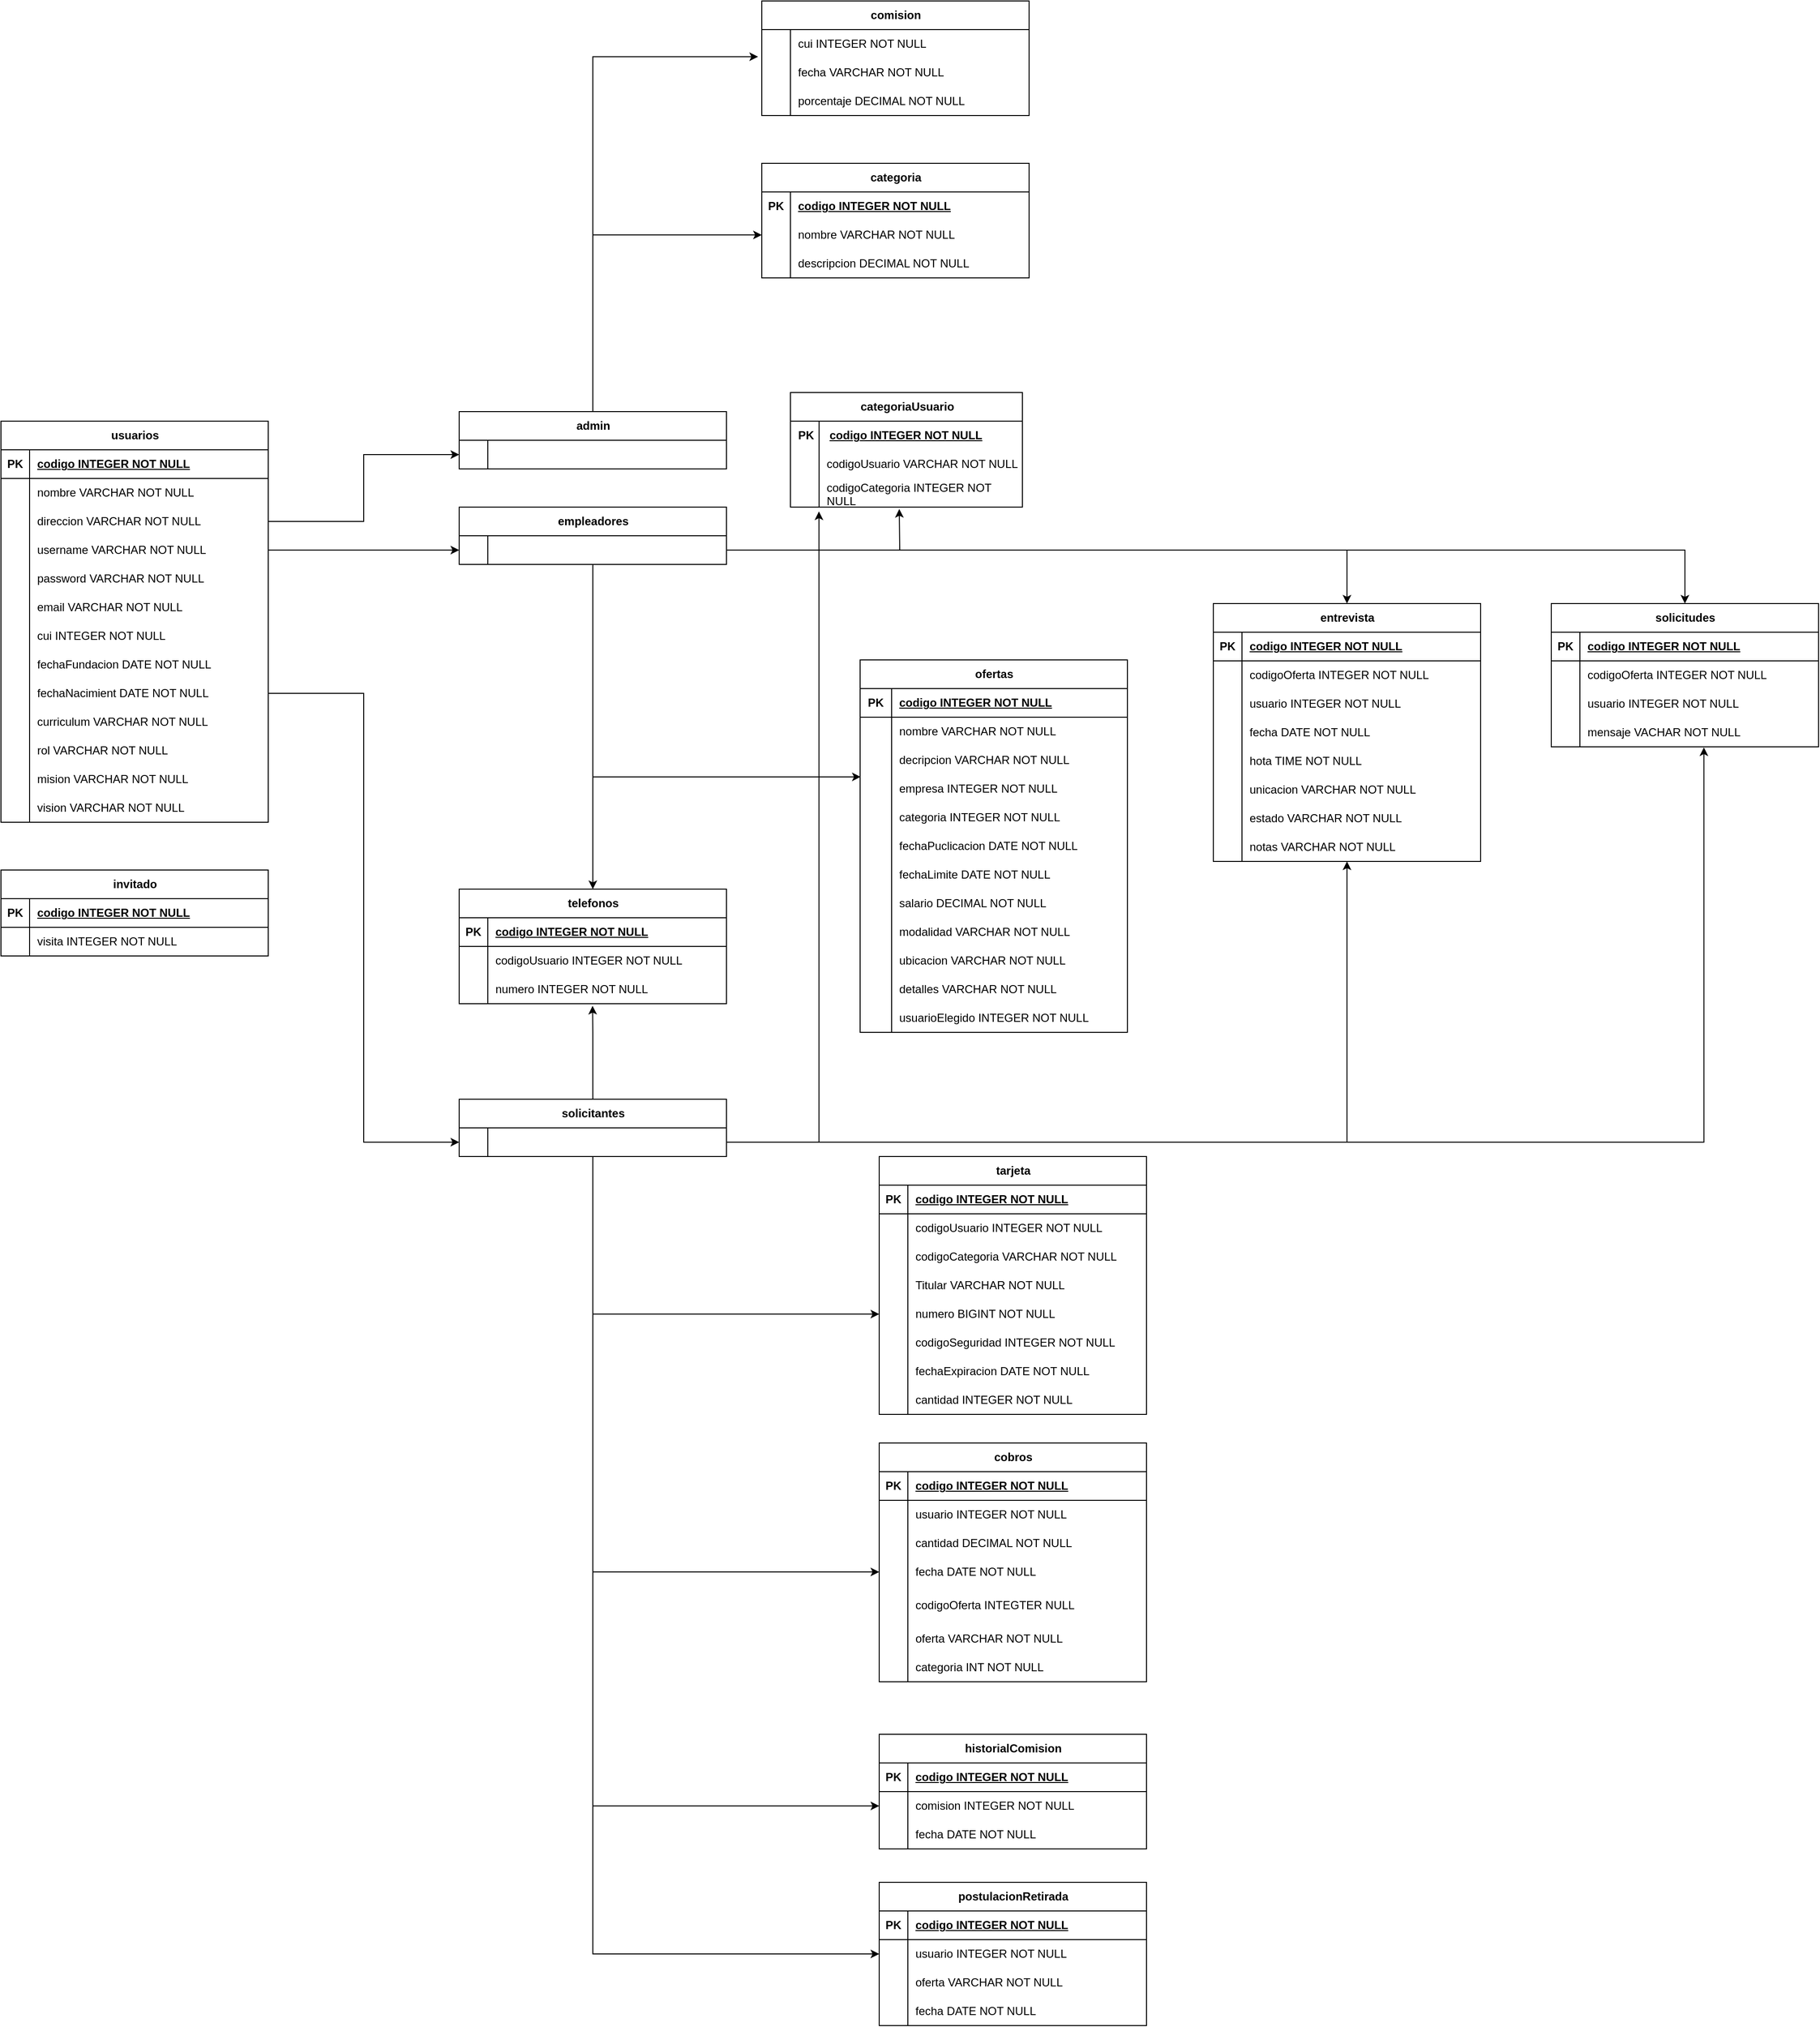 <mxfile version="22.1.1" type="device">
  <diagram name="Página-1" id="SAQcFb47u7PCgNN2iPzO">
    <mxGraphModel dx="1059" dy="3059" grid="1" gridSize="10" guides="1" tooltips="1" connect="1" arrows="1" fold="1" page="1" pageScale="1" pageWidth="827" pageHeight="1169" math="0" shadow="0">
      <root>
        <mxCell id="0" />
        <mxCell id="1" parent="0" />
        <mxCell id="p18Iu_nrX-miAI8_5ZsJ-3" value="usuarios" style="shape=table;startSize=30;container=1;collapsible=1;childLayout=tableLayout;fixedRows=1;rowLines=0;fontStyle=1;align=center;resizeLast=1;html=1;" parent="1" vertex="1">
          <mxGeometry x="30" y="-910" width="280" height="420" as="geometry" />
        </mxCell>
        <mxCell id="p18Iu_nrX-miAI8_5ZsJ-4" value="" style="shape=tableRow;horizontal=0;startSize=0;swimlaneHead=0;swimlaneBody=0;fillColor=none;collapsible=0;dropTarget=0;points=[[0,0.5],[1,0.5]];portConstraint=eastwest;top=0;left=0;right=0;bottom=1;" parent="p18Iu_nrX-miAI8_5ZsJ-3" vertex="1">
          <mxGeometry y="30" width="280" height="30" as="geometry" />
        </mxCell>
        <mxCell id="p18Iu_nrX-miAI8_5ZsJ-5" value="PK" style="shape=partialRectangle;connectable=0;fillColor=none;top=0;left=0;bottom=0;right=0;fontStyle=1;overflow=hidden;whiteSpace=wrap;html=1;" parent="p18Iu_nrX-miAI8_5ZsJ-4" vertex="1">
          <mxGeometry width="30" height="30" as="geometry">
            <mxRectangle width="30" height="30" as="alternateBounds" />
          </mxGeometry>
        </mxCell>
        <mxCell id="p18Iu_nrX-miAI8_5ZsJ-6" value="codigo INTEGER NOT NULL" style="shape=partialRectangle;connectable=0;fillColor=none;top=0;left=0;bottom=0;right=0;align=left;spacingLeft=6;fontStyle=5;overflow=hidden;whiteSpace=wrap;html=1;" parent="p18Iu_nrX-miAI8_5ZsJ-4" vertex="1">
          <mxGeometry x="30" width="250" height="30" as="geometry">
            <mxRectangle width="250" height="30" as="alternateBounds" />
          </mxGeometry>
        </mxCell>
        <mxCell id="p18Iu_nrX-miAI8_5ZsJ-7" value="" style="shape=tableRow;horizontal=0;startSize=0;swimlaneHead=0;swimlaneBody=0;fillColor=none;collapsible=0;dropTarget=0;points=[[0,0.5],[1,0.5]];portConstraint=eastwest;top=0;left=0;right=0;bottom=0;" parent="p18Iu_nrX-miAI8_5ZsJ-3" vertex="1">
          <mxGeometry y="60" width="280" height="30" as="geometry" />
        </mxCell>
        <mxCell id="p18Iu_nrX-miAI8_5ZsJ-8" value="" style="shape=partialRectangle;connectable=0;fillColor=none;top=0;left=0;bottom=0;right=0;editable=1;overflow=hidden;whiteSpace=wrap;html=1;" parent="p18Iu_nrX-miAI8_5ZsJ-7" vertex="1">
          <mxGeometry width="30" height="30" as="geometry">
            <mxRectangle width="30" height="30" as="alternateBounds" />
          </mxGeometry>
        </mxCell>
        <mxCell id="p18Iu_nrX-miAI8_5ZsJ-9" value="nombre VARCHAR NOT NULL" style="shape=partialRectangle;connectable=0;fillColor=none;top=0;left=0;bottom=0;right=0;align=left;spacingLeft=6;overflow=hidden;whiteSpace=wrap;html=1;" parent="p18Iu_nrX-miAI8_5ZsJ-7" vertex="1">
          <mxGeometry x="30" width="250" height="30" as="geometry">
            <mxRectangle width="250" height="30" as="alternateBounds" />
          </mxGeometry>
        </mxCell>
        <mxCell id="x3_bK5JN-pk2GmKQyFWF-1" value="" style="shape=tableRow;horizontal=0;startSize=0;swimlaneHead=0;swimlaneBody=0;fillColor=none;collapsible=0;dropTarget=0;points=[[0,0.5],[1,0.5]];portConstraint=eastwest;top=0;left=0;right=0;bottom=0;" vertex="1" parent="p18Iu_nrX-miAI8_5ZsJ-3">
          <mxGeometry y="90" width="280" height="30" as="geometry" />
        </mxCell>
        <mxCell id="x3_bK5JN-pk2GmKQyFWF-2" value="" style="shape=partialRectangle;connectable=0;fillColor=none;top=0;left=0;bottom=0;right=0;editable=1;overflow=hidden;whiteSpace=wrap;html=1;" vertex="1" parent="x3_bK5JN-pk2GmKQyFWF-1">
          <mxGeometry width="30" height="30" as="geometry">
            <mxRectangle width="30" height="30" as="alternateBounds" />
          </mxGeometry>
        </mxCell>
        <mxCell id="x3_bK5JN-pk2GmKQyFWF-3" value="direccion VARCHAR NOT NULL" style="shape=partialRectangle;connectable=0;fillColor=none;top=0;left=0;bottom=0;right=0;align=left;spacingLeft=6;overflow=hidden;whiteSpace=wrap;html=1;" vertex="1" parent="x3_bK5JN-pk2GmKQyFWF-1">
          <mxGeometry x="30" width="250" height="30" as="geometry">
            <mxRectangle width="250" height="30" as="alternateBounds" />
          </mxGeometry>
        </mxCell>
        <mxCell id="p18Iu_nrX-miAI8_5ZsJ-10" value="" style="shape=tableRow;horizontal=0;startSize=0;swimlaneHead=0;swimlaneBody=0;fillColor=none;collapsible=0;dropTarget=0;points=[[0,0.5],[1,0.5]];portConstraint=eastwest;top=0;left=0;right=0;bottom=0;" parent="p18Iu_nrX-miAI8_5ZsJ-3" vertex="1">
          <mxGeometry y="120" width="280" height="30" as="geometry" />
        </mxCell>
        <mxCell id="p18Iu_nrX-miAI8_5ZsJ-11" value="" style="shape=partialRectangle;connectable=0;fillColor=none;top=0;left=0;bottom=0;right=0;editable=1;overflow=hidden;whiteSpace=wrap;html=1;" parent="p18Iu_nrX-miAI8_5ZsJ-10" vertex="1">
          <mxGeometry width="30" height="30" as="geometry">
            <mxRectangle width="30" height="30" as="alternateBounds" />
          </mxGeometry>
        </mxCell>
        <mxCell id="p18Iu_nrX-miAI8_5ZsJ-12" value="username VARCHAR NOT NULL" style="shape=partialRectangle;connectable=0;fillColor=none;top=0;left=0;bottom=0;right=0;align=left;spacingLeft=6;overflow=hidden;whiteSpace=wrap;html=1;" parent="p18Iu_nrX-miAI8_5ZsJ-10" vertex="1">
          <mxGeometry x="30" width="250" height="30" as="geometry">
            <mxRectangle width="250" height="30" as="alternateBounds" />
          </mxGeometry>
        </mxCell>
        <mxCell id="x3_bK5JN-pk2GmKQyFWF-4" value="" style="shape=tableRow;horizontal=0;startSize=0;swimlaneHead=0;swimlaneBody=0;fillColor=none;collapsible=0;dropTarget=0;points=[[0,0.5],[1,0.5]];portConstraint=eastwest;top=0;left=0;right=0;bottom=0;" vertex="1" parent="p18Iu_nrX-miAI8_5ZsJ-3">
          <mxGeometry y="150" width="280" height="30" as="geometry" />
        </mxCell>
        <mxCell id="x3_bK5JN-pk2GmKQyFWF-5" value="" style="shape=partialRectangle;connectable=0;fillColor=none;top=0;left=0;bottom=0;right=0;editable=1;overflow=hidden;whiteSpace=wrap;html=1;" vertex="1" parent="x3_bK5JN-pk2GmKQyFWF-4">
          <mxGeometry width="30" height="30" as="geometry">
            <mxRectangle width="30" height="30" as="alternateBounds" />
          </mxGeometry>
        </mxCell>
        <mxCell id="x3_bK5JN-pk2GmKQyFWF-6" value="password VARCHAR NOT NULL" style="shape=partialRectangle;connectable=0;fillColor=none;top=0;left=0;bottom=0;right=0;align=left;spacingLeft=6;overflow=hidden;whiteSpace=wrap;html=1;" vertex="1" parent="x3_bK5JN-pk2GmKQyFWF-4">
          <mxGeometry x="30" width="250" height="30" as="geometry">
            <mxRectangle width="250" height="30" as="alternateBounds" />
          </mxGeometry>
        </mxCell>
        <mxCell id="x3_bK5JN-pk2GmKQyFWF-7" value="" style="shape=tableRow;horizontal=0;startSize=0;swimlaneHead=0;swimlaneBody=0;fillColor=none;collapsible=0;dropTarget=0;points=[[0,0.5],[1,0.5]];portConstraint=eastwest;top=0;left=0;right=0;bottom=0;" vertex="1" parent="p18Iu_nrX-miAI8_5ZsJ-3">
          <mxGeometry y="180" width="280" height="30" as="geometry" />
        </mxCell>
        <mxCell id="x3_bK5JN-pk2GmKQyFWF-8" value="" style="shape=partialRectangle;connectable=0;fillColor=none;top=0;left=0;bottom=0;right=0;editable=1;overflow=hidden;whiteSpace=wrap;html=1;" vertex="1" parent="x3_bK5JN-pk2GmKQyFWF-7">
          <mxGeometry width="30" height="30" as="geometry">
            <mxRectangle width="30" height="30" as="alternateBounds" />
          </mxGeometry>
        </mxCell>
        <mxCell id="x3_bK5JN-pk2GmKQyFWF-9" value="email VARCHAR NOT NULL" style="shape=partialRectangle;connectable=0;fillColor=none;top=0;left=0;bottom=0;right=0;align=left;spacingLeft=6;overflow=hidden;whiteSpace=wrap;html=1;" vertex="1" parent="x3_bK5JN-pk2GmKQyFWF-7">
          <mxGeometry x="30" width="250" height="30" as="geometry">
            <mxRectangle width="250" height="30" as="alternateBounds" />
          </mxGeometry>
        </mxCell>
        <mxCell id="p18Iu_nrX-miAI8_5ZsJ-197" value="" style="shape=tableRow;horizontal=0;startSize=0;swimlaneHead=0;swimlaneBody=0;fillColor=none;collapsible=0;dropTarget=0;points=[[0,0.5],[1,0.5]];portConstraint=eastwest;top=0;left=0;right=0;bottom=0;" parent="p18Iu_nrX-miAI8_5ZsJ-3" vertex="1">
          <mxGeometry y="210" width="280" height="30" as="geometry" />
        </mxCell>
        <mxCell id="p18Iu_nrX-miAI8_5ZsJ-198" value="" style="shape=partialRectangle;connectable=0;fillColor=none;top=0;left=0;bottom=0;right=0;editable=1;overflow=hidden;whiteSpace=wrap;html=1;" parent="p18Iu_nrX-miAI8_5ZsJ-197" vertex="1">
          <mxGeometry width="30" height="30" as="geometry">
            <mxRectangle width="30" height="30" as="alternateBounds" />
          </mxGeometry>
        </mxCell>
        <mxCell id="p18Iu_nrX-miAI8_5ZsJ-199" value="cui INTEGER NOT NULL" style="shape=partialRectangle;connectable=0;fillColor=none;top=0;left=0;bottom=0;right=0;align=left;spacingLeft=6;overflow=hidden;whiteSpace=wrap;html=1;" parent="p18Iu_nrX-miAI8_5ZsJ-197" vertex="1">
          <mxGeometry x="30" width="250" height="30" as="geometry">
            <mxRectangle width="250" height="30" as="alternateBounds" />
          </mxGeometry>
        </mxCell>
        <mxCell id="p18Iu_nrX-miAI8_5ZsJ-13" value="" style="shape=tableRow;horizontal=0;startSize=0;swimlaneHead=0;swimlaneBody=0;fillColor=none;collapsible=0;dropTarget=0;points=[[0,0.5],[1,0.5]];portConstraint=eastwest;top=0;left=0;right=0;bottom=0;" parent="p18Iu_nrX-miAI8_5ZsJ-3" vertex="1">
          <mxGeometry y="240" width="280" height="30" as="geometry" />
        </mxCell>
        <mxCell id="p18Iu_nrX-miAI8_5ZsJ-14" value="" style="shape=partialRectangle;connectable=0;fillColor=none;top=0;left=0;bottom=0;right=0;editable=1;overflow=hidden;whiteSpace=wrap;html=1;" parent="p18Iu_nrX-miAI8_5ZsJ-13" vertex="1">
          <mxGeometry width="30" height="30" as="geometry">
            <mxRectangle width="30" height="30" as="alternateBounds" />
          </mxGeometry>
        </mxCell>
        <mxCell id="p18Iu_nrX-miAI8_5ZsJ-15" value="fechaFundacion DATE NOT NULL" style="shape=partialRectangle;connectable=0;fillColor=none;top=0;left=0;bottom=0;right=0;align=left;spacingLeft=6;overflow=hidden;whiteSpace=wrap;html=1;" parent="p18Iu_nrX-miAI8_5ZsJ-13" vertex="1">
          <mxGeometry x="30" width="250" height="30" as="geometry">
            <mxRectangle width="250" height="30" as="alternateBounds" />
          </mxGeometry>
        </mxCell>
        <mxCell id="p18Iu_nrX-miAI8_5ZsJ-16" value="" style="shape=tableRow;horizontal=0;startSize=0;swimlaneHead=0;swimlaneBody=0;fillColor=none;collapsible=0;dropTarget=0;points=[[0,0.5],[1,0.5]];portConstraint=eastwest;top=0;left=0;right=0;bottom=0;" parent="p18Iu_nrX-miAI8_5ZsJ-3" vertex="1">
          <mxGeometry y="270" width="280" height="30" as="geometry" />
        </mxCell>
        <mxCell id="p18Iu_nrX-miAI8_5ZsJ-17" value="" style="shape=partialRectangle;connectable=0;fillColor=none;top=0;left=0;bottom=0;right=0;editable=1;overflow=hidden;whiteSpace=wrap;html=1;" parent="p18Iu_nrX-miAI8_5ZsJ-16" vertex="1">
          <mxGeometry width="30" height="30" as="geometry">
            <mxRectangle width="30" height="30" as="alternateBounds" />
          </mxGeometry>
        </mxCell>
        <mxCell id="p18Iu_nrX-miAI8_5ZsJ-18" value="fechaNacimient DATE NOT NULL" style="shape=partialRectangle;connectable=0;fillColor=none;top=0;left=0;bottom=0;right=0;align=left;spacingLeft=6;overflow=hidden;whiteSpace=wrap;html=1;" parent="p18Iu_nrX-miAI8_5ZsJ-16" vertex="1">
          <mxGeometry x="30" width="250" height="30" as="geometry">
            <mxRectangle width="250" height="30" as="alternateBounds" />
          </mxGeometry>
        </mxCell>
        <mxCell id="p18Iu_nrX-miAI8_5ZsJ-19" value="" style="shape=tableRow;horizontal=0;startSize=0;swimlaneHead=0;swimlaneBody=0;fillColor=none;collapsible=0;dropTarget=0;points=[[0,0.5],[1,0.5]];portConstraint=eastwest;top=0;left=0;right=0;bottom=0;" parent="p18Iu_nrX-miAI8_5ZsJ-3" vertex="1">
          <mxGeometry y="300" width="280" height="30" as="geometry" />
        </mxCell>
        <mxCell id="p18Iu_nrX-miAI8_5ZsJ-20" value="" style="shape=partialRectangle;connectable=0;fillColor=none;top=0;left=0;bottom=0;right=0;editable=1;overflow=hidden;whiteSpace=wrap;html=1;" parent="p18Iu_nrX-miAI8_5ZsJ-19" vertex="1">
          <mxGeometry width="30" height="30" as="geometry">
            <mxRectangle width="30" height="30" as="alternateBounds" />
          </mxGeometry>
        </mxCell>
        <mxCell id="p18Iu_nrX-miAI8_5ZsJ-21" value="curriculum VARCHAR NOT NULL" style="shape=partialRectangle;connectable=0;fillColor=none;top=0;left=0;bottom=0;right=0;align=left;spacingLeft=6;overflow=hidden;whiteSpace=wrap;html=1;" parent="p18Iu_nrX-miAI8_5ZsJ-19" vertex="1">
          <mxGeometry x="30" width="250" height="30" as="geometry">
            <mxRectangle width="250" height="30" as="alternateBounds" />
          </mxGeometry>
        </mxCell>
        <mxCell id="p18Iu_nrX-miAI8_5ZsJ-22" value="" style="shape=tableRow;horizontal=0;startSize=0;swimlaneHead=0;swimlaneBody=0;fillColor=none;collapsible=0;dropTarget=0;points=[[0,0.5],[1,0.5]];portConstraint=eastwest;top=0;left=0;right=0;bottom=0;" parent="p18Iu_nrX-miAI8_5ZsJ-3" vertex="1">
          <mxGeometry y="330" width="280" height="30" as="geometry" />
        </mxCell>
        <mxCell id="p18Iu_nrX-miAI8_5ZsJ-23" value="" style="shape=partialRectangle;connectable=0;fillColor=none;top=0;left=0;bottom=0;right=0;editable=1;overflow=hidden;whiteSpace=wrap;html=1;" parent="p18Iu_nrX-miAI8_5ZsJ-22" vertex="1">
          <mxGeometry width="30" height="30" as="geometry">
            <mxRectangle width="30" height="30" as="alternateBounds" />
          </mxGeometry>
        </mxCell>
        <mxCell id="p18Iu_nrX-miAI8_5ZsJ-24" value="rol VARCHAR NOT NULL" style="shape=partialRectangle;connectable=0;fillColor=none;top=0;left=0;bottom=0;right=0;align=left;spacingLeft=6;overflow=hidden;whiteSpace=wrap;html=1;" parent="p18Iu_nrX-miAI8_5ZsJ-22" vertex="1">
          <mxGeometry x="30" width="250" height="30" as="geometry">
            <mxRectangle width="250" height="30" as="alternateBounds" />
          </mxGeometry>
        </mxCell>
        <mxCell id="p18Iu_nrX-miAI8_5ZsJ-25" value="" style="shape=tableRow;horizontal=0;startSize=0;swimlaneHead=0;swimlaneBody=0;fillColor=none;collapsible=0;dropTarget=0;points=[[0,0.5],[1,0.5]];portConstraint=eastwest;top=0;left=0;right=0;bottom=0;" parent="p18Iu_nrX-miAI8_5ZsJ-3" vertex="1">
          <mxGeometry y="360" width="280" height="30" as="geometry" />
        </mxCell>
        <mxCell id="p18Iu_nrX-miAI8_5ZsJ-26" value="" style="shape=partialRectangle;connectable=0;fillColor=none;top=0;left=0;bottom=0;right=0;editable=1;overflow=hidden;whiteSpace=wrap;html=1;" parent="p18Iu_nrX-miAI8_5ZsJ-25" vertex="1">
          <mxGeometry width="30" height="30" as="geometry">
            <mxRectangle width="30" height="30" as="alternateBounds" />
          </mxGeometry>
        </mxCell>
        <mxCell id="p18Iu_nrX-miAI8_5ZsJ-27" value="mision VARCHAR NOT NULL" style="shape=partialRectangle;connectable=0;fillColor=none;top=0;left=0;bottom=0;right=0;align=left;spacingLeft=6;overflow=hidden;whiteSpace=wrap;html=1;" parent="p18Iu_nrX-miAI8_5ZsJ-25" vertex="1">
          <mxGeometry x="30" width="250" height="30" as="geometry">
            <mxRectangle width="250" height="30" as="alternateBounds" />
          </mxGeometry>
        </mxCell>
        <mxCell id="p18Iu_nrX-miAI8_5ZsJ-28" value="" style="shape=tableRow;horizontal=0;startSize=0;swimlaneHead=0;swimlaneBody=0;fillColor=none;collapsible=0;dropTarget=0;points=[[0,0.5],[1,0.5]];portConstraint=eastwest;top=0;left=0;right=0;bottom=0;" parent="p18Iu_nrX-miAI8_5ZsJ-3" vertex="1">
          <mxGeometry y="390" width="280" height="30" as="geometry" />
        </mxCell>
        <mxCell id="p18Iu_nrX-miAI8_5ZsJ-29" value="" style="shape=partialRectangle;connectable=0;fillColor=none;top=0;left=0;bottom=0;right=0;editable=1;overflow=hidden;whiteSpace=wrap;html=1;" parent="p18Iu_nrX-miAI8_5ZsJ-28" vertex="1">
          <mxGeometry width="30" height="30" as="geometry">
            <mxRectangle width="30" height="30" as="alternateBounds" />
          </mxGeometry>
        </mxCell>
        <mxCell id="p18Iu_nrX-miAI8_5ZsJ-30" value="vision VARCHAR NOT NULL" style="shape=partialRectangle;connectable=0;fillColor=none;top=0;left=0;bottom=0;right=0;align=left;spacingLeft=6;overflow=hidden;whiteSpace=wrap;html=1;" parent="p18Iu_nrX-miAI8_5ZsJ-28" vertex="1">
          <mxGeometry x="30" width="250" height="30" as="geometry">
            <mxRectangle width="250" height="30" as="alternateBounds" />
          </mxGeometry>
        </mxCell>
        <mxCell id="p18Iu_nrX-miAI8_5ZsJ-73" style="edgeStyle=orthogonalEdgeStyle;rounded=0;orthogonalLoop=1;jettySize=auto;html=1;exitX=1;exitY=0.5;exitDx=0;exitDy=0;entryX=0;entryY=0.5;entryDx=0;entryDy=0;" parent="1" source="p18Iu_nrX-miAI8_5ZsJ-16" target="x3_bK5JN-pk2GmKQyFWF-34" edge="1">
          <mxGeometry relative="1" as="geometry">
            <mxPoint x="480" y="-745" as="targetPoint" />
          </mxGeometry>
        </mxCell>
        <mxCell id="p18Iu_nrX-miAI8_5ZsJ-75" value="solicitudes" style="shape=table;startSize=30;container=1;collapsible=1;childLayout=tableLayout;fixedRows=1;rowLines=0;fontStyle=1;align=center;resizeLast=1;html=1;" parent="1" vertex="1">
          <mxGeometry x="1654" y="-719" width="280" height="150" as="geometry" />
        </mxCell>
        <mxCell id="p18Iu_nrX-miAI8_5ZsJ-76" value="" style="shape=tableRow;horizontal=0;startSize=0;swimlaneHead=0;swimlaneBody=0;fillColor=none;collapsible=0;dropTarget=0;points=[[0,0.5],[1,0.5]];portConstraint=eastwest;top=0;left=0;right=0;bottom=1;" parent="p18Iu_nrX-miAI8_5ZsJ-75" vertex="1">
          <mxGeometry y="30" width="280" height="30" as="geometry" />
        </mxCell>
        <mxCell id="p18Iu_nrX-miAI8_5ZsJ-77" value="PK" style="shape=partialRectangle;connectable=0;fillColor=none;top=0;left=0;bottom=0;right=0;fontStyle=1;overflow=hidden;whiteSpace=wrap;html=1;" parent="p18Iu_nrX-miAI8_5ZsJ-76" vertex="1">
          <mxGeometry width="30" height="30" as="geometry">
            <mxRectangle width="30" height="30" as="alternateBounds" />
          </mxGeometry>
        </mxCell>
        <mxCell id="p18Iu_nrX-miAI8_5ZsJ-78" value="codigo INTEGER NOT NULL" style="shape=partialRectangle;connectable=0;fillColor=none;top=0;left=0;bottom=0;right=0;align=left;spacingLeft=6;fontStyle=5;overflow=hidden;whiteSpace=wrap;html=1;" parent="p18Iu_nrX-miAI8_5ZsJ-76" vertex="1">
          <mxGeometry x="30" width="250" height="30" as="geometry">
            <mxRectangle width="250" height="30" as="alternateBounds" />
          </mxGeometry>
        </mxCell>
        <mxCell id="p18Iu_nrX-miAI8_5ZsJ-79" value="" style="shape=tableRow;horizontal=0;startSize=0;swimlaneHead=0;swimlaneBody=0;fillColor=none;collapsible=0;dropTarget=0;points=[[0,0.5],[1,0.5]];portConstraint=eastwest;top=0;left=0;right=0;bottom=0;" parent="p18Iu_nrX-miAI8_5ZsJ-75" vertex="1">
          <mxGeometry y="60" width="280" height="30" as="geometry" />
        </mxCell>
        <mxCell id="p18Iu_nrX-miAI8_5ZsJ-80" value="" style="shape=partialRectangle;connectable=0;fillColor=none;top=0;left=0;bottom=0;right=0;editable=1;overflow=hidden;whiteSpace=wrap;html=1;" parent="p18Iu_nrX-miAI8_5ZsJ-79" vertex="1">
          <mxGeometry width="30" height="30" as="geometry">
            <mxRectangle width="30" height="30" as="alternateBounds" />
          </mxGeometry>
        </mxCell>
        <mxCell id="p18Iu_nrX-miAI8_5ZsJ-81" value="codigoOferta INTEGER NOT NULL" style="shape=partialRectangle;connectable=0;fillColor=none;top=0;left=0;bottom=0;right=0;align=left;spacingLeft=6;overflow=hidden;whiteSpace=wrap;html=1;" parent="p18Iu_nrX-miAI8_5ZsJ-79" vertex="1">
          <mxGeometry x="30" width="250" height="30" as="geometry">
            <mxRectangle width="250" height="30" as="alternateBounds" />
          </mxGeometry>
        </mxCell>
        <mxCell id="p18Iu_nrX-miAI8_5ZsJ-82" value="" style="shape=tableRow;horizontal=0;startSize=0;swimlaneHead=0;swimlaneBody=0;fillColor=none;collapsible=0;dropTarget=0;points=[[0,0.5],[1,0.5]];portConstraint=eastwest;top=0;left=0;right=0;bottom=0;" parent="p18Iu_nrX-miAI8_5ZsJ-75" vertex="1">
          <mxGeometry y="90" width="280" height="30" as="geometry" />
        </mxCell>
        <mxCell id="p18Iu_nrX-miAI8_5ZsJ-83" value="" style="shape=partialRectangle;connectable=0;fillColor=none;top=0;left=0;bottom=0;right=0;editable=1;overflow=hidden;whiteSpace=wrap;html=1;" parent="p18Iu_nrX-miAI8_5ZsJ-82" vertex="1">
          <mxGeometry width="30" height="30" as="geometry">
            <mxRectangle width="30" height="30" as="alternateBounds" />
          </mxGeometry>
        </mxCell>
        <mxCell id="p18Iu_nrX-miAI8_5ZsJ-84" value="usuario INTEGER NOT NULL" style="shape=partialRectangle;connectable=0;fillColor=none;top=0;left=0;bottom=0;right=0;align=left;spacingLeft=6;overflow=hidden;whiteSpace=wrap;html=1;" parent="p18Iu_nrX-miAI8_5ZsJ-82" vertex="1">
          <mxGeometry x="30" width="250" height="30" as="geometry">
            <mxRectangle width="250" height="30" as="alternateBounds" />
          </mxGeometry>
        </mxCell>
        <mxCell id="p18Iu_nrX-miAI8_5ZsJ-85" value="" style="shape=tableRow;horizontal=0;startSize=0;swimlaneHead=0;swimlaneBody=0;fillColor=none;collapsible=0;dropTarget=0;points=[[0,0.5],[1,0.5]];portConstraint=eastwest;top=0;left=0;right=0;bottom=0;" parent="p18Iu_nrX-miAI8_5ZsJ-75" vertex="1">
          <mxGeometry y="120" width="280" height="30" as="geometry" />
        </mxCell>
        <mxCell id="p18Iu_nrX-miAI8_5ZsJ-86" value="" style="shape=partialRectangle;connectable=0;fillColor=none;top=0;left=0;bottom=0;right=0;editable=1;overflow=hidden;whiteSpace=wrap;html=1;" parent="p18Iu_nrX-miAI8_5ZsJ-85" vertex="1">
          <mxGeometry width="30" height="30" as="geometry">
            <mxRectangle width="30" height="30" as="alternateBounds" />
          </mxGeometry>
        </mxCell>
        <mxCell id="p18Iu_nrX-miAI8_5ZsJ-87" value="mensaje&amp;nbsp;VACHAR NOT NULL" style="shape=partialRectangle;connectable=0;fillColor=none;top=0;left=0;bottom=0;right=0;align=left;spacingLeft=6;overflow=hidden;whiteSpace=wrap;html=1;" parent="p18Iu_nrX-miAI8_5ZsJ-85" vertex="1">
          <mxGeometry x="30" width="250" height="30" as="geometry">
            <mxRectangle width="250" height="30" as="alternateBounds" />
          </mxGeometry>
        </mxCell>
        <mxCell id="p18Iu_nrX-miAI8_5ZsJ-141" value="entrevista" style="shape=table;startSize=30;container=1;collapsible=1;childLayout=tableLayout;fixedRows=1;rowLines=0;fontStyle=1;align=center;resizeLast=1;html=1;" parent="1" vertex="1">
          <mxGeometry x="1300" y="-719" width="280" height="270" as="geometry" />
        </mxCell>
        <mxCell id="p18Iu_nrX-miAI8_5ZsJ-142" value="" style="shape=tableRow;horizontal=0;startSize=0;swimlaneHead=0;swimlaneBody=0;fillColor=none;collapsible=0;dropTarget=0;points=[[0,0.5],[1,0.5]];portConstraint=eastwest;top=0;left=0;right=0;bottom=1;" parent="p18Iu_nrX-miAI8_5ZsJ-141" vertex="1">
          <mxGeometry y="30" width="280" height="30" as="geometry" />
        </mxCell>
        <mxCell id="p18Iu_nrX-miAI8_5ZsJ-143" value="PK" style="shape=partialRectangle;connectable=0;fillColor=none;top=0;left=0;bottom=0;right=0;fontStyle=1;overflow=hidden;whiteSpace=wrap;html=1;" parent="p18Iu_nrX-miAI8_5ZsJ-142" vertex="1">
          <mxGeometry width="30" height="30" as="geometry">
            <mxRectangle width="30" height="30" as="alternateBounds" />
          </mxGeometry>
        </mxCell>
        <mxCell id="p18Iu_nrX-miAI8_5ZsJ-144" value="codigo INTEGER NOT NULL" style="shape=partialRectangle;connectable=0;fillColor=none;top=0;left=0;bottom=0;right=0;align=left;spacingLeft=6;fontStyle=5;overflow=hidden;whiteSpace=wrap;html=1;" parent="p18Iu_nrX-miAI8_5ZsJ-142" vertex="1">
          <mxGeometry x="30" width="250" height="30" as="geometry">
            <mxRectangle width="250" height="30" as="alternateBounds" />
          </mxGeometry>
        </mxCell>
        <mxCell id="p18Iu_nrX-miAI8_5ZsJ-145" value="" style="shape=tableRow;horizontal=0;startSize=0;swimlaneHead=0;swimlaneBody=0;fillColor=none;collapsible=0;dropTarget=0;points=[[0,0.5],[1,0.5]];portConstraint=eastwest;top=0;left=0;right=0;bottom=0;" parent="p18Iu_nrX-miAI8_5ZsJ-141" vertex="1">
          <mxGeometry y="60" width="280" height="30" as="geometry" />
        </mxCell>
        <mxCell id="p18Iu_nrX-miAI8_5ZsJ-146" value="" style="shape=partialRectangle;connectable=0;fillColor=none;top=0;left=0;bottom=0;right=0;editable=1;overflow=hidden;whiteSpace=wrap;html=1;" parent="p18Iu_nrX-miAI8_5ZsJ-145" vertex="1">
          <mxGeometry width="30" height="30" as="geometry">
            <mxRectangle width="30" height="30" as="alternateBounds" />
          </mxGeometry>
        </mxCell>
        <mxCell id="p18Iu_nrX-miAI8_5ZsJ-147" value="codigoOferta INTEGER NOT NULL" style="shape=partialRectangle;connectable=0;fillColor=none;top=0;left=0;bottom=0;right=0;align=left;spacingLeft=6;overflow=hidden;whiteSpace=wrap;html=1;" parent="p18Iu_nrX-miAI8_5ZsJ-145" vertex="1">
          <mxGeometry x="30" width="250" height="30" as="geometry">
            <mxRectangle width="250" height="30" as="alternateBounds" />
          </mxGeometry>
        </mxCell>
        <mxCell id="p18Iu_nrX-miAI8_5ZsJ-365" value="" style="shape=tableRow;horizontal=0;startSize=0;swimlaneHead=0;swimlaneBody=0;fillColor=none;collapsible=0;dropTarget=0;points=[[0,0.5],[1,0.5]];portConstraint=eastwest;top=0;left=0;right=0;bottom=0;" parent="p18Iu_nrX-miAI8_5ZsJ-141" vertex="1">
          <mxGeometry y="90" width="280" height="30" as="geometry" />
        </mxCell>
        <mxCell id="p18Iu_nrX-miAI8_5ZsJ-366" value="" style="shape=partialRectangle;connectable=0;fillColor=none;top=0;left=0;bottom=0;right=0;editable=1;overflow=hidden;whiteSpace=wrap;html=1;" parent="p18Iu_nrX-miAI8_5ZsJ-365" vertex="1">
          <mxGeometry width="30" height="30" as="geometry">
            <mxRectangle width="30" height="30" as="alternateBounds" />
          </mxGeometry>
        </mxCell>
        <mxCell id="p18Iu_nrX-miAI8_5ZsJ-367" value="usuario INTEGER NOT NULL" style="shape=partialRectangle;connectable=0;fillColor=none;top=0;left=0;bottom=0;right=0;align=left;spacingLeft=6;overflow=hidden;whiteSpace=wrap;html=1;" parent="p18Iu_nrX-miAI8_5ZsJ-365" vertex="1">
          <mxGeometry x="30" width="250" height="30" as="geometry">
            <mxRectangle width="250" height="30" as="alternateBounds" />
          </mxGeometry>
        </mxCell>
        <mxCell id="p18Iu_nrX-miAI8_5ZsJ-362" value="" style="shape=tableRow;horizontal=0;startSize=0;swimlaneHead=0;swimlaneBody=0;fillColor=none;collapsible=0;dropTarget=0;points=[[0,0.5],[1,0.5]];portConstraint=eastwest;top=0;left=0;right=0;bottom=0;" parent="p18Iu_nrX-miAI8_5ZsJ-141" vertex="1">
          <mxGeometry y="120" width="280" height="30" as="geometry" />
        </mxCell>
        <mxCell id="p18Iu_nrX-miAI8_5ZsJ-363" value="" style="shape=partialRectangle;connectable=0;fillColor=none;top=0;left=0;bottom=0;right=0;editable=1;overflow=hidden;whiteSpace=wrap;html=1;" parent="p18Iu_nrX-miAI8_5ZsJ-362" vertex="1">
          <mxGeometry width="30" height="30" as="geometry">
            <mxRectangle width="30" height="30" as="alternateBounds" />
          </mxGeometry>
        </mxCell>
        <mxCell id="p18Iu_nrX-miAI8_5ZsJ-364" value="fecha DATE NOT NULL" style="shape=partialRectangle;connectable=0;fillColor=none;top=0;left=0;bottom=0;right=0;align=left;spacingLeft=6;overflow=hidden;whiteSpace=wrap;html=1;" parent="p18Iu_nrX-miAI8_5ZsJ-362" vertex="1">
          <mxGeometry x="30" width="250" height="30" as="geometry">
            <mxRectangle width="250" height="30" as="alternateBounds" />
          </mxGeometry>
        </mxCell>
        <mxCell id="p18Iu_nrX-miAI8_5ZsJ-148" value="" style="shape=tableRow;horizontal=0;startSize=0;swimlaneHead=0;swimlaneBody=0;fillColor=none;collapsible=0;dropTarget=0;points=[[0,0.5],[1,0.5]];portConstraint=eastwest;top=0;left=0;right=0;bottom=0;" parent="p18Iu_nrX-miAI8_5ZsJ-141" vertex="1">
          <mxGeometry y="150" width="280" height="30" as="geometry" />
        </mxCell>
        <mxCell id="p18Iu_nrX-miAI8_5ZsJ-149" value="" style="shape=partialRectangle;connectable=0;fillColor=none;top=0;left=0;bottom=0;right=0;editable=1;overflow=hidden;whiteSpace=wrap;html=1;" parent="p18Iu_nrX-miAI8_5ZsJ-148" vertex="1">
          <mxGeometry width="30" height="30" as="geometry">
            <mxRectangle width="30" height="30" as="alternateBounds" />
          </mxGeometry>
        </mxCell>
        <mxCell id="p18Iu_nrX-miAI8_5ZsJ-150" value="hota TIME NOT NULL" style="shape=partialRectangle;connectable=0;fillColor=none;top=0;left=0;bottom=0;right=0;align=left;spacingLeft=6;overflow=hidden;whiteSpace=wrap;html=1;" parent="p18Iu_nrX-miAI8_5ZsJ-148" vertex="1">
          <mxGeometry x="30" width="250" height="30" as="geometry">
            <mxRectangle width="250" height="30" as="alternateBounds" />
          </mxGeometry>
        </mxCell>
        <mxCell id="x3_bK5JN-pk2GmKQyFWF-225" value="" style="shape=tableRow;horizontal=0;startSize=0;swimlaneHead=0;swimlaneBody=0;fillColor=none;collapsible=0;dropTarget=0;points=[[0,0.5],[1,0.5]];portConstraint=eastwest;top=0;left=0;right=0;bottom=0;" vertex="1" parent="p18Iu_nrX-miAI8_5ZsJ-141">
          <mxGeometry y="180" width="280" height="30" as="geometry" />
        </mxCell>
        <mxCell id="x3_bK5JN-pk2GmKQyFWF-226" value="" style="shape=partialRectangle;connectable=0;fillColor=none;top=0;left=0;bottom=0;right=0;editable=1;overflow=hidden;whiteSpace=wrap;html=1;" vertex="1" parent="x3_bK5JN-pk2GmKQyFWF-225">
          <mxGeometry width="30" height="30" as="geometry">
            <mxRectangle width="30" height="30" as="alternateBounds" />
          </mxGeometry>
        </mxCell>
        <mxCell id="x3_bK5JN-pk2GmKQyFWF-227" value="unicacion VARCHAR NOT NULL" style="shape=partialRectangle;connectable=0;fillColor=none;top=0;left=0;bottom=0;right=0;align=left;spacingLeft=6;overflow=hidden;whiteSpace=wrap;html=1;" vertex="1" parent="x3_bK5JN-pk2GmKQyFWF-225">
          <mxGeometry x="30" width="250" height="30" as="geometry">
            <mxRectangle width="250" height="30" as="alternateBounds" />
          </mxGeometry>
        </mxCell>
        <mxCell id="x3_bK5JN-pk2GmKQyFWF-228" value="" style="shape=tableRow;horizontal=0;startSize=0;swimlaneHead=0;swimlaneBody=0;fillColor=none;collapsible=0;dropTarget=0;points=[[0,0.5],[1,0.5]];portConstraint=eastwest;top=0;left=0;right=0;bottom=0;" vertex="1" parent="p18Iu_nrX-miAI8_5ZsJ-141">
          <mxGeometry y="210" width="280" height="30" as="geometry" />
        </mxCell>
        <mxCell id="x3_bK5JN-pk2GmKQyFWF-229" value="" style="shape=partialRectangle;connectable=0;fillColor=none;top=0;left=0;bottom=0;right=0;editable=1;overflow=hidden;whiteSpace=wrap;html=1;" vertex="1" parent="x3_bK5JN-pk2GmKQyFWF-228">
          <mxGeometry width="30" height="30" as="geometry">
            <mxRectangle width="30" height="30" as="alternateBounds" />
          </mxGeometry>
        </mxCell>
        <mxCell id="x3_bK5JN-pk2GmKQyFWF-230" value="estado VARCHAR NOT NULL" style="shape=partialRectangle;connectable=0;fillColor=none;top=0;left=0;bottom=0;right=0;align=left;spacingLeft=6;overflow=hidden;whiteSpace=wrap;html=1;" vertex="1" parent="x3_bK5JN-pk2GmKQyFWF-228">
          <mxGeometry x="30" width="250" height="30" as="geometry">
            <mxRectangle width="250" height="30" as="alternateBounds" />
          </mxGeometry>
        </mxCell>
        <mxCell id="x3_bK5JN-pk2GmKQyFWF-231" value="" style="shape=tableRow;horizontal=0;startSize=0;swimlaneHead=0;swimlaneBody=0;fillColor=none;collapsible=0;dropTarget=0;points=[[0,0.5],[1,0.5]];portConstraint=eastwest;top=0;left=0;right=0;bottom=0;" vertex="1" parent="p18Iu_nrX-miAI8_5ZsJ-141">
          <mxGeometry y="240" width="280" height="30" as="geometry" />
        </mxCell>
        <mxCell id="x3_bK5JN-pk2GmKQyFWF-232" value="" style="shape=partialRectangle;connectable=0;fillColor=none;top=0;left=0;bottom=0;right=0;editable=1;overflow=hidden;whiteSpace=wrap;html=1;" vertex="1" parent="x3_bK5JN-pk2GmKQyFWF-231">
          <mxGeometry width="30" height="30" as="geometry">
            <mxRectangle width="30" height="30" as="alternateBounds" />
          </mxGeometry>
        </mxCell>
        <mxCell id="x3_bK5JN-pk2GmKQyFWF-233" value="notas VARCHAR NOT NULL" style="shape=partialRectangle;connectable=0;fillColor=none;top=0;left=0;bottom=0;right=0;align=left;spacingLeft=6;overflow=hidden;whiteSpace=wrap;html=1;" vertex="1" parent="x3_bK5JN-pk2GmKQyFWF-231">
          <mxGeometry x="30" width="250" height="30" as="geometry">
            <mxRectangle width="250" height="30" as="alternateBounds" />
          </mxGeometry>
        </mxCell>
        <mxCell id="p18Iu_nrX-miAI8_5ZsJ-335" value="tarjeta" style="shape=table;startSize=30;container=1;collapsible=1;childLayout=tableLayout;fixedRows=1;rowLines=0;fontStyle=1;align=center;resizeLast=1;html=1;" parent="1" vertex="1">
          <mxGeometry x="950" y="-140" width="280" height="270" as="geometry" />
        </mxCell>
        <mxCell id="p18Iu_nrX-miAI8_5ZsJ-336" value="" style="shape=tableRow;horizontal=0;startSize=0;swimlaneHead=0;swimlaneBody=0;fillColor=none;collapsible=0;dropTarget=0;points=[[0,0.5],[1,0.5]];portConstraint=eastwest;top=0;left=0;right=0;bottom=1;" parent="p18Iu_nrX-miAI8_5ZsJ-335" vertex="1">
          <mxGeometry y="30" width="280" height="30" as="geometry" />
        </mxCell>
        <mxCell id="p18Iu_nrX-miAI8_5ZsJ-337" value="PK" style="shape=partialRectangle;connectable=0;fillColor=none;top=0;left=0;bottom=0;right=0;fontStyle=1;overflow=hidden;whiteSpace=wrap;html=1;" parent="p18Iu_nrX-miAI8_5ZsJ-336" vertex="1">
          <mxGeometry width="30" height="30" as="geometry">
            <mxRectangle width="30" height="30" as="alternateBounds" />
          </mxGeometry>
        </mxCell>
        <mxCell id="p18Iu_nrX-miAI8_5ZsJ-338" value="codigo INTEGER NOT NULL" style="shape=partialRectangle;connectable=0;fillColor=none;top=0;left=0;bottom=0;right=0;align=left;spacingLeft=6;fontStyle=5;overflow=hidden;whiteSpace=wrap;html=1;" parent="p18Iu_nrX-miAI8_5ZsJ-336" vertex="1">
          <mxGeometry x="30" width="250" height="30" as="geometry">
            <mxRectangle width="250" height="30" as="alternateBounds" />
          </mxGeometry>
        </mxCell>
        <mxCell id="p18Iu_nrX-miAI8_5ZsJ-339" value="" style="shape=tableRow;horizontal=0;startSize=0;swimlaneHead=0;swimlaneBody=0;fillColor=none;collapsible=0;dropTarget=0;points=[[0,0.5],[1,0.5]];portConstraint=eastwest;top=0;left=0;right=0;bottom=0;" parent="p18Iu_nrX-miAI8_5ZsJ-335" vertex="1">
          <mxGeometry y="60" width="280" height="30" as="geometry" />
        </mxCell>
        <mxCell id="p18Iu_nrX-miAI8_5ZsJ-340" value="" style="shape=partialRectangle;connectable=0;fillColor=none;top=0;left=0;bottom=0;right=0;editable=1;overflow=hidden;whiteSpace=wrap;html=1;" parent="p18Iu_nrX-miAI8_5ZsJ-339" vertex="1">
          <mxGeometry width="30" height="30" as="geometry">
            <mxRectangle width="30" height="30" as="alternateBounds" />
          </mxGeometry>
        </mxCell>
        <mxCell id="p18Iu_nrX-miAI8_5ZsJ-341" value="codigoUsuario INTEGER NOT NULL" style="shape=partialRectangle;connectable=0;fillColor=none;top=0;left=0;bottom=0;right=0;align=left;spacingLeft=6;overflow=hidden;whiteSpace=wrap;html=1;" parent="p18Iu_nrX-miAI8_5ZsJ-339" vertex="1">
          <mxGeometry x="30" width="250" height="30" as="geometry">
            <mxRectangle width="250" height="30" as="alternateBounds" />
          </mxGeometry>
        </mxCell>
        <mxCell id="p18Iu_nrX-miAI8_5ZsJ-342" value="" style="shape=tableRow;horizontal=0;startSize=0;swimlaneHead=0;swimlaneBody=0;fillColor=none;collapsible=0;dropTarget=0;points=[[0,0.5],[1,0.5]];portConstraint=eastwest;top=0;left=0;right=0;bottom=0;" parent="p18Iu_nrX-miAI8_5ZsJ-335" vertex="1">
          <mxGeometry y="90" width="280" height="30" as="geometry" />
        </mxCell>
        <mxCell id="p18Iu_nrX-miAI8_5ZsJ-343" value="" style="shape=partialRectangle;connectable=0;fillColor=none;top=0;left=0;bottom=0;right=0;editable=1;overflow=hidden;whiteSpace=wrap;html=1;" parent="p18Iu_nrX-miAI8_5ZsJ-342" vertex="1">
          <mxGeometry width="30" height="30" as="geometry">
            <mxRectangle width="30" height="30" as="alternateBounds" />
          </mxGeometry>
        </mxCell>
        <mxCell id="p18Iu_nrX-miAI8_5ZsJ-344" value="codigoCategoria VARCHAR NOT NULL" style="shape=partialRectangle;connectable=0;fillColor=none;top=0;left=0;bottom=0;right=0;align=left;spacingLeft=6;overflow=hidden;whiteSpace=wrap;html=1;" parent="p18Iu_nrX-miAI8_5ZsJ-342" vertex="1">
          <mxGeometry x="30" width="250" height="30" as="geometry">
            <mxRectangle width="250" height="30" as="alternateBounds" />
          </mxGeometry>
        </mxCell>
        <mxCell id="x3_bK5JN-pk2GmKQyFWF-91" value="" style="shape=tableRow;horizontal=0;startSize=0;swimlaneHead=0;swimlaneBody=0;fillColor=none;collapsible=0;dropTarget=0;points=[[0,0.5],[1,0.5]];portConstraint=eastwest;top=0;left=0;right=0;bottom=0;" vertex="1" parent="p18Iu_nrX-miAI8_5ZsJ-335">
          <mxGeometry y="120" width="280" height="30" as="geometry" />
        </mxCell>
        <mxCell id="x3_bK5JN-pk2GmKQyFWF-92" value="" style="shape=partialRectangle;connectable=0;fillColor=none;top=0;left=0;bottom=0;right=0;editable=1;overflow=hidden;whiteSpace=wrap;html=1;" vertex="1" parent="x3_bK5JN-pk2GmKQyFWF-91">
          <mxGeometry width="30" height="30" as="geometry">
            <mxRectangle width="30" height="30" as="alternateBounds" />
          </mxGeometry>
        </mxCell>
        <mxCell id="x3_bK5JN-pk2GmKQyFWF-93" value="Titular VARCHAR NOT NULL" style="shape=partialRectangle;connectable=0;fillColor=none;top=0;left=0;bottom=0;right=0;align=left;spacingLeft=6;overflow=hidden;whiteSpace=wrap;html=1;" vertex="1" parent="x3_bK5JN-pk2GmKQyFWF-91">
          <mxGeometry x="30" width="250" height="30" as="geometry">
            <mxRectangle width="250" height="30" as="alternateBounds" />
          </mxGeometry>
        </mxCell>
        <mxCell id="x3_bK5JN-pk2GmKQyFWF-94" value="" style="shape=tableRow;horizontal=0;startSize=0;swimlaneHead=0;swimlaneBody=0;fillColor=none;collapsible=0;dropTarget=0;points=[[0,0.5],[1,0.5]];portConstraint=eastwest;top=0;left=0;right=0;bottom=0;" vertex="1" parent="p18Iu_nrX-miAI8_5ZsJ-335">
          <mxGeometry y="150" width="280" height="30" as="geometry" />
        </mxCell>
        <mxCell id="x3_bK5JN-pk2GmKQyFWF-95" value="" style="shape=partialRectangle;connectable=0;fillColor=none;top=0;left=0;bottom=0;right=0;editable=1;overflow=hidden;whiteSpace=wrap;html=1;" vertex="1" parent="x3_bK5JN-pk2GmKQyFWF-94">
          <mxGeometry width="30" height="30" as="geometry">
            <mxRectangle width="30" height="30" as="alternateBounds" />
          </mxGeometry>
        </mxCell>
        <mxCell id="x3_bK5JN-pk2GmKQyFWF-96" value="numero BIGINT NOT NULL" style="shape=partialRectangle;connectable=0;fillColor=none;top=0;left=0;bottom=0;right=0;align=left;spacingLeft=6;overflow=hidden;whiteSpace=wrap;html=1;" vertex="1" parent="x3_bK5JN-pk2GmKQyFWF-94">
          <mxGeometry x="30" width="250" height="30" as="geometry">
            <mxRectangle width="250" height="30" as="alternateBounds" />
          </mxGeometry>
        </mxCell>
        <mxCell id="x3_bK5JN-pk2GmKQyFWF-97" value="" style="shape=tableRow;horizontal=0;startSize=0;swimlaneHead=0;swimlaneBody=0;fillColor=none;collapsible=0;dropTarget=0;points=[[0,0.5],[1,0.5]];portConstraint=eastwest;top=0;left=0;right=0;bottom=0;" vertex="1" parent="p18Iu_nrX-miAI8_5ZsJ-335">
          <mxGeometry y="180" width="280" height="30" as="geometry" />
        </mxCell>
        <mxCell id="x3_bK5JN-pk2GmKQyFWF-98" value="" style="shape=partialRectangle;connectable=0;fillColor=none;top=0;left=0;bottom=0;right=0;editable=1;overflow=hidden;whiteSpace=wrap;html=1;" vertex="1" parent="x3_bK5JN-pk2GmKQyFWF-97">
          <mxGeometry width="30" height="30" as="geometry">
            <mxRectangle width="30" height="30" as="alternateBounds" />
          </mxGeometry>
        </mxCell>
        <mxCell id="x3_bK5JN-pk2GmKQyFWF-99" value="codigoSeguridad INTEGER NOT NULL" style="shape=partialRectangle;connectable=0;fillColor=none;top=0;left=0;bottom=0;right=0;align=left;spacingLeft=6;overflow=hidden;whiteSpace=wrap;html=1;" vertex="1" parent="x3_bK5JN-pk2GmKQyFWF-97">
          <mxGeometry x="30" width="250" height="30" as="geometry">
            <mxRectangle width="250" height="30" as="alternateBounds" />
          </mxGeometry>
        </mxCell>
        <mxCell id="x3_bK5JN-pk2GmKQyFWF-100" value="" style="shape=tableRow;horizontal=0;startSize=0;swimlaneHead=0;swimlaneBody=0;fillColor=none;collapsible=0;dropTarget=0;points=[[0,0.5],[1,0.5]];portConstraint=eastwest;top=0;left=0;right=0;bottom=0;" vertex="1" parent="p18Iu_nrX-miAI8_5ZsJ-335">
          <mxGeometry y="210" width="280" height="30" as="geometry" />
        </mxCell>
        <mxCell id="x3_bK5JN-pk2GmKQyFWF-101" value="" style="shape=partialRectangle;connectable=0;fillColor=none;top=0;left=0;bottom=0;right=0;editable=1;overflow=hidden;whiteSpace=wrap;html=1;" vertex="1" parent="x3_bK5JN-pk2GmKQyFWF-100">
          <mxGeometry width="30" height="30" as="geometry">
            <mxRectangle width="30" height="30" as="alternateBounds" />
          </mxGeometry>
        </mxCell>
        <mxCell id="x3_bK5JN-pk2GmKQyFWF-102" value="fechaExpiracion DATE NOT NULL" style="shape=partialRectangle;connectable=0;fillColor=none;top=0;left=0;bottom=0;right=0;align=left;spacingLeft=6;overflow=hidden;whiteSpace=wrap;html=1;" vertex="1" parent="x3_bK5JN-pk2GmKQyFWF-100">
          <mxGeometry x="30" width="250" height="30" as="geometry">
            <mxRectangle width="250" height="30" as="alternateBounds" />
          </mxGeometry>
        </mxCell>
        <mxCell id="x3_bK5JN-pk2GmKQyFWF-103" value="" style="shape=tableRow;horizontal=0;startSize=0;swimlaneHead=0;swimlaneBody=0;fillColor=none;collapsible=0;dropTarget=0;points=[[0,0.5],[1,0.5]];portConstraint=eastwest;top=0;left=0;right=0;bottom=0;" vertex="1" parent="p18Iu_nrX-miAI8_5ZsJ-335">
          <mxGeometry y="240" width="280" height="30" as="geometry" />
        </mxCell>
        <mxCell id="x3_bK5JN-pk2GmKQyFWF-104" value="" style="shape=partialRectangle;connectable=0;fillColor=none;top=0;left=0;bottom=0;right=0;editable=1;overflow=hidden;whiteSpace=wrap;html=1;" vertex="1" parent="x3_bK5JN-pk2GmKQyFWF-103">
          <mxGeometry width="30" height="30" as="geometry">
            <mxRectangle width="30" height="30" as="alternateBounds" />
          </mxGeometry>
        </mxCell>
        <mxCell id="x3_bK5JN-pk2GmKQyFWF-105" value="cantidad INTEGER NOT NULL" style="shape=partialRectangle;connectable=0;fillColor=none;top=0;left=0;bottom=0;right=0;align=left;spacingLeft=6;overflow=hidden;whiteSpace=wrap;html=1;" vertex="1" parent="x3_bK5JN-pk2GmKQyFWF-103">
          <mxGeometry x="30" width="250" height="30" as="geometry">
            <mxRectangle width="250" height="30" as="alternateBounds" />
          </mxGeometry>
        </mxCell>
        <mxCell id="14BVaFx42Gbtjl4b4jBb-41" value="comision" style="shape=table;startSize=30;container=1;collapsible=1;childLayout=tableLayout;fixedRows=1;rowLines=0;fontStyle=1;align=center;resizeLast=1;html=1;" parent="1" vertex="1">
          <mxGeometry x="827" y="-1350" width="280" height="120" as="geometry" />
        </mxCell>
        <mxCell id="14BVaFx42Gbtjl4b4jBb-45" value="" style="shape=tableRow;horizontal=0;startSize=0;swimlaneHead=0;swimlaneBody=0;fillColor=none;collapsible=0;dropTarget=0;points=[[0,0.5],[1,0.5]];portConstraint=eastwest;top=0;left=0;right=0;bottom=0;" parent="14BVaFx42Gbtjl4b4jBb-41" vertex="1">
          <mxGeometry y="30" width="280" height="30" as="geometry" />
        </mxCell>
        <mxCell id="14BVaFx42Gbtjl4b4jBb-46" value="" style="shape=partialRectangle;connectable=0;fillColor=none;top=0;left=0;bottom=0;right=0;editable=1;overflow=hidden;whiteSpace=wrap;html=1;" parent="14BVaFx42Gbtjl4b4jBb-45" vertex="1">
          <mxGeometry width="30" height="30" as="geometry">
            <mxRectangle width="30" height="30" as="alternateBounds" />
          </mxGeometry>
        </mxCell>
        <mxCell id="14BVaFx42Gbtjl4b4jBb-47" value="cui INTEGER NOT NULL" style="shape=partialRectangle;connectable=0;fillColor=none;top=0;left=0;bottom=0;right=0;align=left;spacingLeft=6;overflow=hidden;whiteSpace=wrap;html=1;" parent="14BVaFx42Gbtjl4b4jBb-45" vertex="1">
          <mxGeometry x="30" width="250" height="30" as="geometry">
            <mxRectangle width="250" height="30" as="alternateBounds" />
          </mxGeometry>
        </mxCell>
        <mxCell id="14BVaFx42Gbtjl4b4jBb-49" value="" style="shape=tableRow;horizontal=0;startSize=0;swimlaneHead=0;swimlaneBody=0;fillColor=none;collapsible=0;dropTarget=0;points=[[0,0.5],[1,0.5]];portConstraint=eastwest;top=0;left=0;right=0;bottom=0;" parent="14BVaFx42Gbtjl4b4jBb-41" vertex="1">
          <mxGeometry y="60" width="280" height="30" as="geometry" />
        </mxCell>
        <mxCell id="14BVaFx42Gbtjl4b4jBb-50" value="" style="shape=partialRectangle;connectable=0;fillColor=none;top=0;left=0;bottom=0;right=0;editable=1;overflow=hidden;whiteSpace=wrap;html=1;" parent="14BVaFx42Gbtjl4b4jBb-49" vertex="1">
          <mxGeometry width="30" height="30" as="geometry">
            <mxRectangle width="30" height="30" as="alternateBounds" />
          </mxGeometry>
        </mxCell>
        <mxCell id="14BVaFx42Gbtjl4b4jBb-51" value="fecha VARCHAR NOT NULL" style="shape=partialRectangle;connectable=0;fillColor=none;top=0;left=0;bottom=0;right=0;align=left;spacingLeft=6;overflow=hidden;whiteSpace=wrap;html=1;" parent="14BVaFx42Gbtjl4b4jBb-49" vertex="1">
          <mxGeometry x="30" width="250" height="30" as="geometry">
            <mxRectangle width="250" height="30" as="alternateBounds" />
          </mxGeometry>
        </mxCell>
        <mxCell id="14BVaFx42Gbtjl4b4jBb-52" value="" style="shape=tableRow;horizontal=0;startSize=0;swimlaneHead=0;swimlaneBody=0;fillColor=none;collapsible=0;dropTarget=0;points=[[0,0.5],[1,0.5]];portConstraint=eastwest;top=0;left=0;right=0;bottom=0;" parent="14BVaFx42Gbtjl4b4jBb-41" vertex="1">
          <mxGeometry y="90" width="280" height="30" as="geometry" />
        </mxCell>
        <mxCell id="14BVaFx42Gbtjl4b4jBb-53" value="" style="shape=partialRectangle;connectable=0;fillColor=none;top=0;left=0;bottom=0;right=0;editable=1;overflow=hidden;whiteSpace=wrap;html=1;" parent="14BVaFx42Gbtjl4b4jBb-52" vertex="1">
          <mxGeometry width="30" height="30" as="geometry">
            <mxRectangle width="30" height="30" as="alternateBounds" />
          </mxGeometry>
        </mxCell>
        <mxCell id="14BVaFx42Gbtjl4b4jBb-54" value="porcentaje DECIMAL NOT NULL" style="shape=partialRectangle;connectable=0;fillColor=none;top=0;left=0;bottom=0;right=0;align=left;spacingLeft=6;overflow=hidden;whiteSpace=wrap;html=1;" parent="14BVaFx42Gbtjl4b4jBb-52" vertex="1">
          <mxGeometry x="30" width="250" height="30" as="geometry">
            <mxRectangle width="250" height="30" as="alternateBounds" />
          </mxGeometry>
        </mxCell>
        <mxCell id="x3_bK5JN-pk2GmKQyFWF-52" style="edgeStyle=orthogonalEdgeStyle;rounded=0;orthogonalLoop=1;jettySize=auto;html=1;entryX=0;entryY=0.5;entryDx=0;entryDy=0;" edge="1" parent="1" source="x3_bK5JN-pk2GmKQyFWF-11" target="x3_bK5JN-pk2GmKQyFWF-44">
          <mxGeometry relative="1" as="geometry" />
        </mxCell>
        <mxCell id="x3_bK5JN-pk2GmKQyFWF-11" value="admin" style="shape=table;startSize=30;container=1;collapsible=1;childLayout=tableLayout;fixedRows=1;rowLines=0;fontStyle=1;align=center;resizeLast=1;html=1;" vertex="1" parent="1">
          <mxGeometry x="510" y="-920" width="280" height="60" as="geometry" />
        </mxCell>
        <mxCell id="x3_bK5JN-pk2GmKQyFWF-12" value="" style="shape=tableRow;horizontal=0;startSize=0;swimlaneHead=0;swimlaneBody=0;fillColor=none;collapsible=0;dropTarget=0;points=[[0,0.5],[1,0.5]];portConstraint=eastwest;top=0;left=0;right=0;bottom=0;" vertex="1" parent="x3_bK5JN-pk2GmKQyFWF-11">
          <mxGeometry y="30" width="280" height="30" as="geometry" />
        </mxCell>
        <mxCell id="x3_bK5JN-pk2GmKQyFWF-13" value="" style="shape=partialRectangle;connectable=0;fillColor=none;top=0;left=0;bottom=0;right=0;editable=1;overflow=hidden;whiteSpace=wrap;html=1;" vertex="1" parent="x3_bK5JN-pk2GmKQyFWF-12">
          <mxGeometry width="30" height="30" as="geometry">
            <mxRectangle width="30" height="30" as="alternateBounds" />
          </mxGeometry>
        </mxCell>
        <mxCell id="x3_bK5JN-pk2GmKQyFWF-14" value="" style="shape=partialRectangle;connectable=0;fillColor=none;top=0;left=0;bottom=0;right=0;align=left;spacingLeft=6;overflow=hidden;whiteSpace=wrap;html=1;" vertex="1" parent="x3_bK5JN-pk2GmKQyFWF-12">
          <mxGeometry x="30" width="250" height="30" as="geometry">
            <mxRectangle width="250" height="30" as="alternateBounds" />
          </mxGeometry>
        </mxCell>
        <mxCell id="x3_bK5JN-pk2GmKQyFWF-106" style="edgeStyle=orthogonalEdgeStyle;rounded=0;orthogonalLoop=1;jettySize=auto;html=1;entryX=0.5;entryY=0;entryDx=0;entryDy=0;" edge="1" parent="1" source="x3_bK5JN-pk2GmKQyFWF-21" target="p18Iu_nrX-miAI8_5ZsJ-133">
          <mxGeometry relative="1" as="geometry" />
        </mxCell>
        <mxCell id="x3_bK5JN-pk2GmKQyFWF-21" value="empleadores" style="shape=table;startSize=30;container=1;collapsible=1;childLayout=tableLayout;fixedRows=1;rowLines=0;fontStyle=1;align=center;resizeLast=1;html=1;" vertex="1" parent="1">
          <mxGeometry x="510" y="-820" width="280" height="60" as="geometry" />
        </mxCell>
        <mxCell id="x3_bK5JN-pk2GmKQyFWF-22" value="" style="shape=tableRow;horizontal=0;startSize=0;swimlaneHead=0;swimlaneBody=0;fillColor=none;collapsible=0;dropTarget=0;points=[[0,0.5],[1,0.5]];portConstraint=eastwest;top=0;left=0;right=0;bottom=0;" vertex="1" parent="x3_bK5JN-pk2GmKQyFWF-21">
          <mxGeometry y="30" width="280" height="30" as="geometry" />
        </mxCell>
        <mxCell id="x3_bK5JN-pk2GmKQyFWF-23" value="" style="shape=partialRectangle;connectable=0;fillColor=none;top=0;left=0;bottom=0;right=0;editable=1;overflow=hidden;whiteSpace=wrap;html=1;" vertex="1" parent="x3_bK5JN-pk2GmKQyFWF-22">
          <mxGeometry width="30" height="30" as="geometry">
            <mxRectangle width="30" height="30" as="alternateBounds" />
          </mxGeometry>
        </mxCell>
        <mxCell id="x3_bK5JN-pk2GmKQyFWF-24" value="" style="shape=partialRectangle;connectable=0;fillColor=none;top=0;left=0;bottom=0;right=0;align=left;spacingLeft=6;overflow=hidden;whiteSpace=wrap;html=1;" vertex="1" parent="x3_bK5JN-pk2GmKQyFWF-22">
          <mxGeometry x="30" width="250" height="30" as="geometry">
            <mxRectangle width="250" height="30" as="alternateBounds" />
          </mxGeometry>
        </mxCell>
        <mxCell id="x3_bK5JN-pk2GmKQyFWF-28" style="edgeStyle=orthogonalEdgeStyle;rounded=0;orthogonalLoop=1;jettySize=auto;html=1;exitX=1;exitY=0.5;exitDx=0;exitDy=0;entryX=0;entryY=0.5;entryDx=0;entryDy=0;" edge="1" parent="1" source="x3_bK5JN-pk2GmKQyFWF-1" target="x3_bK5JN-pk2GmKQyFWF-12">
          <mxGeometry relative="1" as="geometry" />
        </mxCell>
        <mxCell id="x3_bK5JN-pk2GmKQyFWF-29" style="edgeStyle=orthogonalEdgeStyle;rounded=0;orthogonalLoop=1;jettySize=auto;html=1;exitX=1;exitY=0.5;exitDx=0;exitDy=0;entryX=0;entryY=0.5;entryDx=0;entryDy=0;" edge="1" parent="1" source="p18Iu_nrX-miAI8_5ZsJ-10" target="x3_bK5JN-pk2GmKQyFWF-22">
          <mxGeometry relative="1" as="geometry" />
        </mxCell>
        <mxCell id="x3_bK5JN-pk2GmKQyFWF-111" style="edgeStyle=orthogonalEdgeStyle;rounded=0;orthogonalLoop=1;jettySize=auto;html=1;entryX=0.499;entryY=1.075;entryDx=0;entryDy=0;entryPerimeter=0;" edge="1" parent="1" source="x3_bK5JN-pk2GmKQyFWF-33" target="x3_bK5JN-pk2GmKQyFWF-107">
          <mxGeometry relative="1" as="geometry">
            <Array as="points">
              <mxPoint x="650" y="-270" />
              <mxPoint x="650" y="-270" />
            </Array>
          </mxGeometry>
        </mxCell>
        <mxCell id="x3_bK5JN-pk2GmKQyFWF-224" style="edgeStyle=orthogonalEdgeStyle;rounded=0;orthogonalLoop=1;jettySize=auto;html=1;entryX=0;entryY=0.5;entryDx=0;entryDy=0;" edge="1" parent="1" source="x3_bK5JN-pk2GmKQyFWF-33" target="x3_bK5JN-pk2GmKQyFWF-94">
          <mxGeometry relative="1" as="geometry" />
        </mxCell>
        <mxCell id="x3_bK5JN-pk2GmKQyFWF-236" style="edgeStyle=orthogonalEdgeStyle;rounded=0;orthogonalLoop=1;jettySize=auto;html=1;entryX=0;entryY=0.5;entryDx=0;entryDy=0;" edge="1" parent="1" source="x3_bK5JN-pk2GmKQyFWF-33" target="x3_bK5JN-pk2GmKQyFWF-142">
          <mxGeometry relative="1" as="geometry" />
        </mxCell>
        <mxCell id="x3_bK5JN-pk2GmKQyFWF-251" style="edgeStyle=orthogonalEdgeStyle;rounded=0;orthogonalLoop=1;jettySize=auto;html=1;entryX=0;entryY=0.5;entryDx=0;entryDy=0;" edge="1" parent="1" source="x3_bK5JN-pk2GmKQyFWF-33" target="x3_bK5JN-pk2GmKQyFWF-180">
          <mxGeometry relative="1" as="geometry" />
        </mxCell>
        <mxCell id="x3_bK5JN-pk2GmKQyFWF-252" style="edgeStyle=orthogonalEdgeStyle;rounded=0;orthogonalLoop=1;jettySize=auto;html=1;" edge="1" parent="1" source="x3_bK5JN-pk2GmKQyFWF-33" target="x3_bK5JN-pk2GmKQyFWF-202">
          <mxGeometry relative="1" as="geometry" />
        </mxCell>
        <mxCell id="x3_bK5JN-pk2GmKQyFWF-33" value="solicitantes" style="shape=table;startSize=30;container=1;collapsible=1;childLayout=tableLayout;fixedRows=1;rowLines=0;fontStyle=1;align=center;resizeLast=1;html=1;" vertex="1" parent="1">
          <mxGeometry x="510" y="-200" width="280" height="60" as="geometry" />
        </mxCell>
        <mxCell id="x3_bK5JN-pk2GmKQyFWF-34" value="" style="shape=tableRow;horizontal=0;startSize=0;swimlaneHead=0;swimlaneBody=0;fillColor=none;collapsible=0;dropTarget=0;points=[[0,0.5],[1,0.5]];portConstraint=eastwest;top=0;left=0;right=0;bottom=0;" vertex="1" parent="x3_bK5JN-pk2GmKQyFWF-33">
          <mxGeometry y="30" width="280" height="30" as="geometry" />
        </mxCell>
        <mxCell id="x3_bK5JN-pk2GmKQyFWF-35" value="" style="shape=partialRectangle;connectable=0;fillColor=none;top=0;left=0;bottom=0;right=0;editable=1;overflow=hidden;whiteSpace=wrap;html=1;" vertex="1" parent="x3_bK5JN-pk2GmKQyFWF-34">
          <mxGeometry width="30" height="30" as="geometry">
            <mxRectangle width="30" height="30" as="alternateBounds" />
          </mxGeometry>
        </mxCell>
        <mxCell id="x3_bK5JN-pk2GmKQyFWF-36" value="" style="shape=partialRectangle;connectable=0;fillColor=none;top=0;left=0;bottom=0;right=0;align=left;spacingLeft=6;overflow=hidden;whiteSpace=wrap;html=1;" vertex="1" parent="x3_bK5JN-pk2GmKQyFWF-34">
          <mxGeometry x="30" width="250" height="30" as="geometry">
            <mxRectangle width="250" height="30" as="alternateBounds" />
          </mxGeometry>
        </mxCell>
        <mxCell id="x3_bK5JN-pk2GmKQyFWF-38" style="edgeStyle=orthogonalEdgeStyle;rounded=0;orthogonalLoop=1;jettySize=auto;html=1;exitX=0.5;exitY=0;exitDx=0;exitDy=0;entryX=-0.014;entryY=-0.054;entryDx=0;entryDy=0;entryPerimeter=0;" edge="1" parent="1" source="x3_bK5JN-pk2GmKQyFWF-11" target="14BVaFx42Gbtjl4b4jBb-49">
          <mxGeometry relative="1" as="geometry">
            <Array as="points">
              <mxPoint x="650" y="-1292" />
            </Array>
          </mxGeometry>
        </mxCell>
        <mxCell id="x3_bK5JN-pk2GmKQyFWF-40" value="categoria" style="shape=table;startSize=30;container=1;collapsible=1;childLayout=tableLayout;fixedRows=1;rowLines=0;fontStyle=1;align=center;resizeLast=1;html=1;" vertex="1" parent="1">
          <mxGeometry x="827" y="-1180" width="280" height="120" as="geometry" />
        </mxCell>
        <mxCell id="x3_bK5JN-pk2GmKQyFWF-41" value="" style="shape=tableRow;horizontal=0;startSize=0;swimlaneHead=0;swimlaneBody=0;fillColor=none;collapsible=0;dropTarget=0;points=[[0,0.5],[1,0.5]];portConstraint=eastwest;top=0;left=0;right=0;bottom=0;" vertex="1" parent="x3_bK5JN-pk2GmKQyFWF-40">
          <mxGeometry y="30" width="280" height="30" as="geometry" />
        </mxCell>
        <mxCell id="x3_bK5JN-pk2GmKQyFWF-42" value="" style="shape=partialRectangle;connectable=0;fillColor=none;top=0;left=0;bottom=0;right=0;editable=1;overflow=hidden;whiteSpace=wrap;html=1;" vertex="1" parent="x3_bK5JN-pk2GmKQyFWF-41">
          <mxGeometry width="30" height="30" as="geometry">
            <mxRectangle width="30" height="30" as="alternateBounds" />
          </mxGeometry>
        </mxCell>
        <mxCell id="x3_bK5JN-pk2GmKQyFWF-43" value="" style="shape=partialRectangle;connectable=0;fillColor=none;top=0;left=0;bottom=0;right=0;align=left;spacingLeft=6;overflow=hidden;whiteSpace=wrap;html=1;" vertex="1" parent="x3_bK5JN-pk2GmKQyFWF-41">
          <mxGeometry x="30" width="250" height="30" as="geometry">
            <mxRectangle width="250" height="30" as="alternateBounds" />
          </mxGeometry>
        </mxCell>
        <mxCell id="x3_bK5JN-pk2GmKQyFWF-44" value="" style="shape=tableRow;horizontal=0;startSize=0;swimlaneHead=0;swimlaneBody=0;fillColor=none;collapsible=0;dropTarget=0;points=[[0,0.5],[1,0.5]];portConstraint=eastwest;top=0;left=0;right=0;bottom=0;" vertex="1" parent="x3_bK5JN-pk2GmKQyFWF-40">
          <mxGeometry y="60" width="280" height="30" as="geometry" />
        </mxCell>
        <mxCell id="x3_bK5JN-pk2GmKQyFWF-45" value="" style="shape=partialRectangle;connectable=0;fillColor=none;top=0;left=0;bottom=0;right=0;editable=1;overflow=hidden;whiteSpace=wrap;html=1;" vertex="1" parent="x3_bK5JN-pk2GmKQyFWF-44">
          <mxGeometry width="30" height="30" as="geometry">
            <mxRectangle width="30" height="30" as="alternateBounds" />
          </mxGeometry>
        </mxCell>
        <mxCell id="x3_bK5JN-pk2GmKQyFWF-46" value="nombre VARCHAR NOT NULL" style="shape=partialRectangle;connectable=0;fillColor=none;top=0;left=0;bottom=0;right=0;align=left;spacingLeft=6;overflow=hidden;whiteSpace=wrap;html=1;" vertex="1" parent="x3_bK5JN-pk2GmKQyFWF-44">
          <mxGeometry x="30" width="250" height="30" as="geometry">
            <mxRectangle width="250" height="30" as="alternateBounds" />
          </mxGeometry>
        </mxCell>
        <mxCell id="x3_bK5JN-pk2GmKQyFWF-47" value="" style="shape=tableRow;horizontal=0;startSize=0;swimlaneHead=0;swimlaneBody=0;fillColor=none;collapsible=0;dropTarget=0;points=[[0,0.5],[1,0.5]];portConstraint=eastwest;top=0;left=0;right=0;bottom=0;" vertex="1" parent="x3_bK5JN-pk2GmKQyFWF-40">
          <mxGeometry y="90" width="280" height="30" as="geometry" />
        </mxCell>
        <mxCell id="x3_bK5JN-pk2GmKQyFWF-48" value="" style="shape=partialRectangle;connectable=0;fillColor=none;top=0;left=0;bottom=0;right=0;editable=1;overflow=hidden;whiteSpace=wrap;html=1;" vertex="1" parent="x3_bK5JN-pk2GmKQyFWF-47">
          <mxGeometry width="30" height="30" as="geometry">
            <mxRectangle width="30" height="30" as="alternateBounds" />
          </mxGeometry>
        </mxCell>
        <mxCell id="x3_bK5JN-pk2GmKQyFWF-49" value="descripcion DECIMAL NOT NULL" style="shape=partialRectangle;connectable=0;fillColor=none;top=0;left=0;bottom=0;right=0;align=left;spacingLeft=6;overflow=hidden;whiteSpace=wrap;html=1;" vertex="1" parent="x3_bK5JN-pk2GmKQyFWF-47">
          <mxGeometry x="30" width="250" height="30" as="geometry">
            <mxRectangle width="250" height="30" as="alternateBounds" />
          </mxGeometry>
        </mxCell>
        <mxCell id="x3_bK5JN-pk2GmKQyFWF-50" value="PK" style="shape=partialRectangle;connectable=0;fillColor=none;top=0;left=0;bottom=0;right=0;fontStyle=1;overflow=hidden;whiteSpace=wrap;html=1;" vertex="1" parent="1">
          <mxGeometry x="827" y="-1150" width="30" height="30" as="geometry">
            <mxRectangle width="30" height="30" as="alternateBounds" />
          </mxGeometry>
        </mxCell>
        <mxCell id="x3_bK5JN-pk2GmKQyFWF-51" value="codigo INTEGER NOT NULL" style="shape=partialRectangle;connectable=0;fillColor=none;top=0;left=0;bottom=0;right=0;align=left;spacingLeft=6;fontStyle=5;overflow=hidden;whiteSpace=wrap;html=1;" vertex="1" parent="1">
          <mxGeometry x="857" y="-1150" width="250" height="30" as="geometry">
            <mxRectangle width="250" height="30" as="alternateBounds" />
          </mxGeometry>
        </mxCell>
        <mxCell id="x3_bK5JN-pk2GmKQyFWF-53" value="ofertas" style="shape=table;startSize=30;container=1;collapsible=1;childLayout=tableLayout;fixedRows=1;rowLines=0;fontStyle=1;align=center;resizeLast=1;html=1;" vertex="1" parent="1">
          <mxGeometry x="930" y="-660" width="280" height="390" as="geometry" />
        </mxCell>
        <mxCell id="x3_bK5JN-pk2GmKQyFWF-54" value="" style="shape=tableRow;horizontal=0;startSize=0;swimlaneHead=0;swimlaneBody=0;fillColor=none;collapsible=0;dropTarget=0;points=[[0,0.5],[1,0.5]];portConstraint=eastwest;top=0;left=0;right=0;bottom=1;" vertex="1" parent="x3_bK5JN-pk2GmKQyFWF-53">
          <mxGeometry y="30" width="280" height="30" as="geometry" />
        </mxCell>
        <mxCell id="x3_bK5JN-pk2GmKQyFWF-55" value="PK" style="shape=partialRectangle;connectable=0;fillColor=none;top=0;left=0;bottom=0;right=0;fontStyle=1;overflow=hidden;whiteSpace=wrap;html=1;" vertex="1" parent="x3_bK5JN-pk2GmKQyFWF-54">
          <mxGeometry width="33" height="30" as="geometry">
            <mxRectangle width="33" height="30" as="alternateBounds" />
          </mxGeometry>
        </mxCell>
        <mxCell id="x3_bK5JN-pk2GmKQyFWF-56" value="codigo INTEGER NOT NULL" style="shape=partialRectangle;connectable=0;fillColor=none;top=0;left=0;bottom=0;right=0;align=left;spacingLeft=6;fontStyle=5;overflow=hidden;whiteSpace=wrap;html=1;" vertex="1" parent="x3_bK5JN-pk2GmKQyFWF-54">
          <mxGeometry x="33" width="247" height="30" as="geometry">
            <mxRectangle width="247" height="30" as="alternateBounds" />
          </mxGeometry>
        </mxCell>
        <mxCell id="x3_bK5JN-pk2GmKQyFWF-57" value="" style="shape=tableRow;horizontal=0;startSize=0;swimlaneHead=0;swimlaneBody=0;fillColor=none;collapsible=0;dropTarget=0;points=[[0,0.5],[1,0.5]];portConstraint=eastwest;top=0;left=0;right=0;bottom=0;" vertex="1" parent="x3_bK5JN-pk2GmKQyFWF-53">
          <mxGeometry y="60" width="280" height="30" as="geometry" />
        </mxCell>
        <mxCell id="x3_bK5JN-pk2GmKQyFWF-58" value="" style="shape=partialRectangle;connectable=0;fillColor=none;top=0;left=0;bottom=0;right=0;editable=1;overflow=hidden;whiteSpace=wrap;html=1;" vertex="1" parent="x3_bK5JN-pk2GmKQyFWF-57">
          <mxGeometry width="33" height="30" as="geometry">
            <mxRectangle width="33" height="30" as="alternateBounds" />
          </mxGeometry>
        </mxCell>
        <mxCell id="x3_bK5JN-pk2GmKQyFWF-59" value="nombre VARCHAR NOT NULL" style="shape=partialRectangle;connectable=0;fillColor=none;top=0;left=0;bottom=0;right=0;align=left;spacingLeft=6;overflow=hidden;whiteSpace=wrap;html=1;" vertex="1" parent="x3_bK5JN-pk2GmKQyFWF-57">
          <mxGeometry x="33" width="247" height="30" as="geometry">
            <mxRectangle width="247" height="30" as="alternateBounds" />
          </mxGeometry>
        </mxCell>
        <mxCell id="x3_bK5JN-pk2GmKQyFWF-60" value="" style="shape=tableRow;horizontal=0;startSize=0;swimlaneHead=0;swimlaneBody=0;fillColor=none;collapsible=0;dropTarget=0;points=[[0,0.5],[1,0.5]];portConstraint=eastwest;top=0;left=0;right=0;bottom=0;" vertex="1" parent="x3_bK5JN-pk2GmKQyFWF-53">
          <mxGeometry y="90" width="280" height="30" as="geometry" />
        </mxCell>
        <mxCell id="x3_bK5JN-pk2GmKQyFWF-61" value="" style="shape=partialRectangle;connectable=0;fillColor=none;top=0;left=0;bottom=0;right=0;editable=1;overflow=hidden;whiteSpace=wrap;html=1;" vertex="1" parent="x3_bK5JN-pk2GmKQyFWF-60">
          <mxGeometry width="33" height="30" as="geometry">
            <mxRectangle width="33" height="30" as="alternateBounds" />
          </mxGeometry>
        </mxCell>
        <mxCell id="x3_bK5JN-pk2GmKQyFWF-62" value="decripcion VARCHAR NOT NULL" style="shape=partialRectangle;connectable=0;fillColor=none;top=0;left=0;bottom=0;right=0;align=left;spacingLeft=6;overflow=hidden;whiteSpace=wrap;html=1;" vertex="1" parent="x3_bK5JN-pk2GmKQyFWF-60">
          <mxGeometry x="33" width="247" height="30" as="geometry">
            <mxRectangle width="247" height="30" as="alternateBounds" />
          </mxGeometry>
        </mxCell>
        <mxCell id="x3_bK5JN-pk2GmKQyFWF-63" value="" style="shape=tableRow;horizontal=0;startSize=0;swimlaneHead=0;swimlaneBody=0;fillColor=none;collapsible=0;dropTarget=0;points=[[0,0.5],[1,0.5]];portConstraint=eastwest;top=0;left=0;right=0;bottom=0;" vertex="1" parent="x3_bK5JN-pk2GmKQyFWF-53">
          <mxGeometry y="120" width="280" height="30" as="geometry" />
        </mxCell>
        <mxCell id="x3_bK5JN-pk2GmKQyFWF-64" value="" style="shape=partialRectangle;connectable=0;fillColor=none;top=0;left=0;bottom=0;right=0;editable=1;overflow=hidden;whiteSpace=wrap;html=1;" vertex="1" parent="x3_bK5JN-pk2GmKQyFWF-63">
          <mxGeometry width="33" height="30" as="geometry">
            <mxRectangle width="33" height="30" as="alternateBounds" />
          </mxGeometry>
        </mxCell>
        <mxCell id="x3_bK5JN-pk2GmKQyFWF-65" value="empresa INTEGER NOT NULL" style="shape=partialRectangle;connectable=0;fillColor=none;top=0;left=0;bottom=0;right=0;align=left;spacingLeft=6;overflow=hidden;whiteSpace=wrap;html=1;" vertex="1" parent="x3_bK5JN-pk2GmKQyFWF-63">
          <mxGeometry x="33" width="247" height="30" as="geometry">
            <mxRectangle width="247" height="30" as="alternateBounds" />
          </mxGeometry>
        </mxCell>
        <mxCell id="x3_bK5JN-pk2GmKQyFWF-66" value="" style="shape=tableRow;horizontal=0;startSize=0;swimlaneHead=0;swimlaneBody=0;fillColor=none;collapsible=0;dropTarget=0;points=[[0,0.5],[1,0.5]];portConstraint=eastwest;top=0;left=0;right=0;bottom=0;" vertex="1" parent="x3_bK5JN-pk2GmKQyFWF-53">
          <mxGeometry y="150" width="280" height="30" as="geometry" />
        </mxCell>
        <mxCell id="x3_bK5JN-pk2GmKQyFWF-67" value="" style="shape=partialRectangle;connectable=0;fillColor=none;top=0;left=0;bottom=0;right=0;editable=1;overflow=hidden;whiteSpace=wrap;html=1;" vertex="1" parent="x3_bK5JN-pk2GmKQyFWF-66">
          <mxGeometry width="33" height="30" as="geometry">
            <mxRectangle width="33" height="30" as="alternateBounds" />
          </mxGeometry>
        </mxCell>
        <mxCell id="x3_bK5JN-pk2GmKQyFWF-68" value="categoria INTEGER NOT NULL" style="shape=partialRectangle;connectable=0;fillColor=none;top=0;left=0;bottom=0;right=0;align=left;spacingLeft=6;overflow=hidden;whiteSpace=wrap;html=1;" vertex="1" parent="x3_bK5JN-pk2GmKQyFWF-66">
          <mxGeometry x="33" width="247" height="30" as="geometry">
            <mxRectangle width="247" height="30" as="alternateBounds" />
          </mxGeometry>
        </mxCell>
        <mxCell id="x3_bK5JN-pk2GmKQyFWF-69" value="" style="shape=tableRow;horizontal=0;startSize=0;swimlaneHead=0;swimlaneBody=0;fillColor=none;collapsible=0;dropTarget=0;points=[[0,0.5],[1,0.5]];portConstraint=eastwest;top=0;left=0;right=0;bottom=0;" vertex="1" parent="x3_bK5JN-pk2GmKQyFWF-53">
          <mxGeometry y="180" width="280" height="30" as="geometry" />
        </mxCell>
        <mxCell id="x3_bK5JN-pk2GmKQyFWF-70" value="" style="shape=partialRectangle;connectable=0;fillColor=none;top=0;left=0;bottom=0;right=0;editable=1;overflow=hidden;whiteSpace=wrap;html=1;" vertex="1" parent="x3_bK5JN-pk2GmKQyFWF-69">
          <mxGeometry width="33" height="30" as="geometry">
            <mxRectangle width="33" height="30" as="alternateBounds" />
          </mxGeometry>
        </mxCell>
        <mxCell id="x3_bK5JN-pk2GmKQyFWF-71" value="fechaPuclicacion DATE NOT NULL" style="shape=partialRectangle;connectable=0;fillColor=none;top=0;left=0;bottom=0;right=0;align=left;spacingLeft=6;overflow=hidden;whiteSpace=wrap;html=1;" vertex="1" parent="x3_bK5JN-pk2GmKQyFWF-69">
          <mxGeometry x="33" width="247" height="30" as="geometry">
            <mxRectangle width="247" height="30" as="alternateBounds" />
          </mxGeometry>
        </mxCell>
        <mxCell id="x3_bK5JN-pk2GmKQyFWF-72" value="" style="shape=tableRow;horizontal=0;startSize=0;swimlaneHead=0;swimlaneBody=0;fillColor=none;collapsible=0;dropTarget=0;points=[[0,0.5],[1,0.5]];portConstraint=eastwest;top=0;left=0;right=0;bottom=0;" vertex="1" parent="x3_bK5JN-pk2GmKQyFWF-53">
          <mxGeometry y="210" width="280" height="30" as="geometry" />
        </mxCell>
        <mxCell id="x3_bK5JN-pk2GmKQyFWF-73" value="" style="shape=partialRectangle;connectable=0;fillColor=none;top=0;left=0;bottom=0;right=0;editable=1;overflow=hidden;whiteSpace=wrap;html=1;" vertex="1" parent="x3_bK5JN-pk2GmKQyFWF-72">
          <mxGeometry width="33" height="30" as="geometry">
            <mxRectangle width="33" height="30" as="alternateBounds" />
          </mxGeometry>
        </mxCell>
        <mxCell id="x3_bK5JN-pk2GmKQyFWF-74" value="fechaLimite DATE NOT NULL" style="shape=partialRectangle;connectable=0;fillColor=none;top=0;left=0;bottom=0;right=0;align=left;spacingLeft=6;overflow=hidden;whiteSpace=wrap;html=1;" vertex="1" parent="x3_bK5JN-pk2GmKQyFWF-72">
          <mxGeometry x="33" width="247" height="30" as="geometry">
            <mxRectangle width="247" height="30" as="alternateBounds" />
          </mxGeometry>
        </mxCell>
        <mxCell id="x3_bK5JN-pk2GmKQyFWF-76" value="" style="shape=tableRow;horizontal=0;startSize=0;swimlaneHead=0;swimlaneBody=0;fillColor=none;collapsible=0;dropTarget=0;points=[[0,0.5],[1,0.5]];portConstraint=eastwest;top=0;left=0;right=0;bottom=0;" vertex="1" parent="x3_bK5JN-pk2GmKQyFWF-53">
          <mxGeometry y="240" width="280" height="30" as="geometry" />
        </mxCell>
        <mxCell id="x3_bK5JN-pk2GmKQyFWF-77" value="" style="shape=partialRectangle;connectable=0;fillColor=none;top=0;left=0;bottom=0;right=0;editable=1;overflow=hidden;whiteSpace=wrap;html=1;" vertex="1" parent="x3_bK5JN-pk2GmKQyFWF-76">
          <mxGeometry width="33" height="30" as="geometry">
            <mxRectangle width="33" height="30" as="alternateBounds" />
          </mxGeometry>
        </mxCell>
        <mxCell id="x3_bK5JN-pk2GmKQyFWF-78" value="salario DECIMAL NOT NULL" style="shape=partialRectangle;connectable=0;fillColor=none;top=0;left=0;bottom=0;right=0;align=left;spacingLeft=6;overflow=hidden;whiteSpace=wrap;html=1;" vertex="1" parent="x3_bK5JN-pk2GmKQyFWF-76">
          <mxGeometry x="33" width="247" height="30" as="geometry">
            <mxRectangle width="247" height="30" as="alternateBounds" />
          </mxGeometry>
        </mxCell>
        <mxCell id="x3_bK5JN-pk2GmKQyFWF-79" value="" style="shape=tableRow;horizontal=0;startSize=0;swimlaneHead=0;swimlaneBody=0;fillColor=none;collapsible=0;dropTarget=0;points=[[0,0.5],[1,0.5]];portConstraint=eastwest;top=0;left=0;right=0;bottom=0;" vertex="1" parent="x3_bK5JN-pk2GmKQyFWF-53">
          <mxGeometry y="270" width="280" height="30" as="geometry" />
        </mxCell>
        <mxCell id="x3_bK5JN-pk2GmKQyFWF-80" value="" style="shape=partialRectangle;connectable=0;fillColor=none;top=0;left=0;bottom=0;right=0;editable=1;overflow=hidden;whiteSpace=wrap;html=1;" vertex="1" parent="x3_bK5JN-pk2GmKQyFWF-79">
          <mxGeometry width="33" height="30" as="geometry">
            <mxRectangle width="33" height="30" as="alternateBounds" />
          </mxGeometry>
        </mxCell>
        <mxCell id="x3_bK5JN-pk2GmKQyFWF-81" value="modalidad VARCHAR NOT NULL" style="shape=partialRectangle;connectable=0;fillColor=none;top=0;left=0;bottom=0;right=0;align=left;spacingLeft=6;overflow=hidden;whiteSpace=wrap;html=1;" vertex="1" parent="x3_bK5JN-pk2GmKQyFWF-79">
          <mxGeometry x="33" width="247" height="30" as="geometry">
            <mxRectangle width="247" height="30" as="alternateBounds" />
          </mxGeometry>
        </mxCell>
        <mxCell id="x3_bK5JN-pk2GmKQyFWF-82" value="" style="shape=tableRow;horizontal=0;startSize=0;swimlaneHead=0;swimlaneBody=0;fillColor=none;collapsible=0;dropTarget=0;points=[[0,0.5],[1,0.5]];portConstraint=eastwest;top=0;left=0;right=0;bottom=0;" vertex="1" parent="x3_bK5JN-pk2GmKQyFWF-53">
          <mxGeometry y="300" width="280" height="30" as="geometry" />
        </mxCell>
        <mxCell id="x3_bK5JN-pk2GmKQyFWF-83" value="" style="shape=partialRectangle;connectable=0;fillColor=none;top=0;left=0;bottom=0;right=0;editable=1;overflow=hidden;whiteSpace=wrap;html=1;" vertex="1" parent="x3_bK5JN-pk2GmKQyFWF-82">
          <mxGeometry width="33" height="30" as="geometry">
            <mxRectangle width="33" height="30" as="alternateBounds" />
          </mxGeometry>
        </mxCell>
        <mxCell id="x3_bK5JN-pk2GmKQyFWF-84" value="ubicacion VARCHAR NOT NULL" style="shape=partialRectangle;connectable=0;fillColor=none;top=0;left=0;bottom=0;right=0;align=left;spacingLeft=6;overflow=hidden;whiteSpace=wrap;html=1;" vertex="1" parent="x3_bK5JN-pk2GmKQyFWF-82">
          <mxGeometry x="33" width="247" height="30" as="geometry">
            <mxRectangle width="247" height="30" as="alternateBounds" />
          </mxGeometry>
        </mxCell>
        <mxCell id="x3_bK5JN-pk2GmKQyFWF-85" value="" style="shape=tableRow;horizontal=0;startSize=0;swimlaneHead=0;swimlaneBody=0;fillColor=none;collapsible=0;dropTarget=0;points=[[0,0.5],[1,0.5]];portConstraint=eastwest;top=0;left=0;right=0;bottom=0;" vertex="1" parent="x3_bK5JN-pk2GmKQyFWF-53">
          <mxGeometry y="330" width="280" height="30" as="geometry" />
        </mxCell>
        <mxCell id="x3_bK5JN-pk2GmKQyFWF-86" value="" style="shape=partialRectangle;connectable=0;fillColor=none;top=0;left=0;bottom=0;right=0;editable=1;overflow=hidden;whiteSpace=wrap;html=1;" vertex="1" parent="x3_bK5JN-pk2GmKQyFWF-85">
          <mxGeometry width="33" height="30" as="geometry">
            <mxRectangle width="33" height="30" as="alternateBounds" />
          </mxGeometry>
        </mxCell>
        <mxCell id="x3_bK5JN-pk2GmKQyFWF-87" value="detalles VARCHAR NOT NULL" style="shape=partialRectangle;connectable=0;fillColor=none;top=0;left=0;bottom=0;right=0;align=left;spacingLeft=6;overflow=hidden;whiteSpace=wrap;html=1;" vertex="1" parent="x3_bK5JN-pk2GmKQyFWF-85">
          <mxGeometry x="33" width="247" height="30" as="geometry">
            <mxRectangle width="247" height="30" as="alternateBounds" />
          </mxGeometry>
        </mxCell>
        <mxCell id="x3_bK5JN-pk2GmKQyFWF-88" value="" style="shape=tableRow;horizontal=0;startSize=0;swimlaneHead=0;swimlaneBody=0;fillColor=none;collapsible=0;dropTarget=0;points=[[0,0.5],[1,0.5]];portConstraint=eastwest;top=0;left=0;right=0;bottom=0;" vertex="1" parent="x3_bK5JN-pk2GmKQyFWF-53">
          <mxGeometry y="360" width="280" height="30" as="geometry" />
        </mxCell>
        <mxCell id="x3_bK5JN-pk2GmKQyFWF-89" value="" style="shape=partialRectangle;connectable=0;fillColor=none;top=0;left=0;bottom=0;right=0;editable=1;overflow=hidden;whiteSpace=wrap;html=1;" vertex="1" parent="x3_bK5JN-pk2GmKQyFWF-88">
          <mxGeometry width="33" height="30" as="geometry">
            <mxRectangle width="33" height="30" as="alternateBounds" />
          </mxGeometry>
        </mxCell>
        <mxCell id="x3_bK5JN-pk2GmKQyFWF-90" value="usuarioElegido INTEGER NOT NULL" style="shape=partialRectangle;connectable=0;fillColor=none;top=0;left=0;bottom=0;right=0;align=left;spacingLeft=6;overflow=hidden;whiteSpace=wrap;html=1;" vertex="1" parent="x3_bK5JN-pk2GmKQyFWF-88">
          <mxGeometry x="33" width="247" height="30" as="geometry">
            <mxRectangle width="247" height="30" as="alternateBounds" />
          </mxGeometry>
        </mxCell>
        <mxCell id="x3_bK5JN-pk2GmKQyFWF-75" style="edgeStyle=orthogonalEdgeStyle;rounded=0;orthogonalLoop=1;jettySize=auto;html=1;entryX=0.002;entryY=0.082;entryDx=0;entryDy=0;entryPerimeter=0;" edge="1" parent="1" source="x3_bK5JN-pk2GmKQyFWF-21" target="x3_bK5JN-pk2GmKQyFWF-63">
          <mxGeometry relative="1" as="geometry" />
        </mxCell>
        <mxCell id="p18Iu_nrX-miAI8_5ZsJ-133" value="telefonos" style="shape=table;startSize=30;container=1;collapsible=1;childLayout=tableLayout;fixedRows=1;rowLines=0;fontStyle=1;align=center;resizeLast=1;html=1;" parent="1" vertex="1">
          <mxGeometry x="510" y="-420" width="280" height="120" as="geometry" />
        </mxCell>
        <mxCell id="p18Iu_nrX-miAI8_5ZsJ-134" value="" style="shape=tableRow;horizontal=0;startSize=0;swimlaneHead=0;swimlaneBody=0;fillColor=none;collapsible=0;dropTarget=0;points=[[0,0.5],[1,0.5]];portConstraint=eastwest;top=0;left=0;right=0;bottom=1;" parent="p18Iu_nrX-miAI8_5ZsJ-133" vertex="1">
          <mxGeometry y="30" width="280" height="30" as="geometry" />
        </mxCell>
        <mxCell id="p18Iu_nrX-miAI8_5ZsJ-135" value="PK" style="shape=partialRectangle;connectable=0;fillColor=none;top=0;left=0;bottom=0;right=0;fontStyle=1;overflow=hidden;whiteSpace=wrap;html=1;" parent="p18Iu_nrX-miAI8_5ZsJ-134" vertex="1">
          <mxGeometry width="30" height="30" as="geometry">
            <mxRectangle width="30" height="30" as="alternateBounds" />
          </mxGeometry>
        </mxCell>
        <mxCell id="p18Iu_nrX-miAI8_5ZsJ-136" value="codigo INTEGER NOT NULL" style="shape=partialRectangle;connectable=0;fillColor=none;top=0;left=0;bottom=0;right=0;align=left;spacingLeft=6;fontStyle=5;overflow=hidden;whiteSpace=wrap;html=1;" parent="p18Iu_nrX-miAI8_5ZsJ-134" vertex="1">
          <mxGeometry x="30" width="250" height="30" as="geometry">
            <mxRectangle width="250" height="30" as="alternateBounds" />
          </mxGeometry>
        </mxCell>
        <mxCell id="p18Iu_nrX-miAI8_5ZsJ-137" value="" style="shape=tableRow;horizontal=0;startSize=0;swimlaneHead=0;swimlaneBody=0;fillColor=none;collapsible=0;dropTarget=0;points=[[0,0.5],[1,0.5]];portConstraint=eastwest;top=0;left=0;right=0;bottom=0;" parent="p18Iu_nrX-miAI8_5ZsJ-133" vertex="1">
          <mxGeometry y="60" width="280" height="30" as="geometry" />
        </mxCell>
        <mxCell id="p18Iu_nrX-miAI8_5ZsJ-138" value="" style="shape=partialRectangle;connectable=0;fillColor=none;top=0;left=0;bottom=0;right=0;editable=1;overflow=hidden;whiteSpace=wrap;html=1;" parent="p18Iu_nrX-miAI8_5ZsJ-137" vertex="1">
          <mxGeometry width="30" height="30" as="geometry">
            <mxRectangle width="30" height="30" as="alternateBounds" />
          </mxGeometry>
        </mxCell>
        <mxCell id="p18Iu_nrX-miAI8_5ZsJ-139" value="codigoUsuario INTEGER NOT NULL" style="shape=partialRectangle;connectable=0;fillColor=none;top=0;left=0;bottom=0;right=0;align=left;spacingLeft=6;overflow=hidden;whiteSpace=wrap;html=1;" parent="p18Iu_nrX-miAI8_5ZsJ-137" vertex="1">
          <mxGeometry x="30" width="250" height="30" as="geometry">
            <mxRectangle width="250" height="30" as="alternateBounds" />
          </mxGeometry>
        </mxCell>
        <mxCell id="x3_bK5JN-pk2GmKQyFWF-107" value="" style="shape=tableRow;horizontal=0;startSize=0;swimlaneHead=0;swimlaneBody=0;fillColor=none;collapsible=0;dropTarget=0;points=[[0,0.5],[1,0.5]];portConstraint=eastwest;top=0;left=0;right=0;bottom=0;" vertex="1" parent="p18Iu_nrX-miAI8_5ZsJ-133">
          <mxGeometry y="90" width="280" height="30" as="geometry" />
        </mxCell>
        <mxCell id="x3_bK5JN-pk2GmKQyFWF-108" value="" style="shape=partialRectangle;connectable=0;fillColor=none;top=0;left=0;bottom=0;right=0;editable=1;overflow=hidden;whiteSpace=wrap;html=1;" vertex="1" parent="x3_bK5JN-pk2GmKQyFWF-107">
          <mxGeometry width="30" height="30" as="geometry">
            <mxRectangle width="30" height="30" as="alternateBounds" />
          </mxGeometry>
        </mxCell>
        <mxCell id="x3_bK5JN-pk2GmKQyFWF-109" value="numero INTEGER NOT NULL" style="shape=partialRectangle;connectable=0;fillColor=none;top=0;left=0;bottom=0;right=0;align=left;spacingLeft=6;overflow=hidden;whiteSpace=wrap;html=1;" vertex="1" parent="x3_bK5JN-pk2GmKQyFWF-107">
          <mxGeometry x="30" width="250" height="30" as="geometry">
            <mxRectangle width="250" height="30" as="alternateBounds" />
          </mxGeometry>
        </mxCell>
        <mxCell id="x3_bK5JN-pk2GmKQyFWF-122" value="categoriaUsuario" style="shape=table;startSize=30;container=1;collapsible=1;childLayout=tableLayout;fixedRows=1;rowLines=0;fontStyle=1;align=center;resizeLast=1;html=1;" vertex="1" parent="1">
          <mxGeometry x="857" y="-940" width="243" height="120" as="geometry" />
        </mxCell>
        <mxCell id="x3_bK5JN-pk2GmKQyFWF-123" value="" style="shape=tableRow;horizontal=0;startSize=0;swimlaneHead=0;swimlaneBody=0;fillColor=none;collapsible=0;dropTarget=0;points=[[0,0.5],[1,0.5]];portConstraint=eastwest;top=0;left=0;right=0;bottom=0;" vertex="1" parent="x3_bK5JN-pk2GmKQyFWF-122">
          <mxGeometry y="30" width="243" height="30" as="geometry" />
        </mxCell>
        <mxCell id="x3_bK5JN-pk2GmKQyFWF-124" value="" style="shape=partialRectangle;connectable=0;fillColor=none;top=0;left=0;bottom=0;right=0;editable=1;overflow=hidden;whiteSpace=wrap;html=1;" vertex="1" parent="x3_bK5JN-pk2GmKQyFWF-123">
          <mxGeometry width="30" height="30" as="geometry">
            <mxRectangle width="30" height="30" as="alternateBounds" />
          </mxGeometry>
        </mxCell>
        <mxCell id="x3_bK5JN-pk2GmKQyFWF-125" value="" style="shape=partialRectangle;connectable=0;fillColor=none;top=0;left=0;bottom=0;right=0;align=left;spacingLeft=6;overflow=hidden;whiteSpace=wrap;html=1;" vertex="1" parent="x3_bK5JN-pk2GmKQyFWF-123">
          <mxGeometry x="30" width="213" height="30" as="geometry">
            <mxRectangle width="213" height="30" as="alternateBounds" />
          </mxGeometry>
        </mxCell>
        <mxCell id="x3_bK5JN-pk2GmKQyFWF-126" value="" style="shape=tableRow;horizontal=0;startSize=0;swimlaneHead=0;swimlaneBody=0;fillColor=none;collapsible=0;dropTarget=0;points=[[0,0.5],[1,0.5]];portConstraint=eastwest;top=0;left=0;right=0;bottom=0;" vertex="1" parent="x3_bK5JN-pk2GmKQyFWF-122">
          <mxGeometry y="60" width="243" height="30" as="geometry" />
        </mxCell>
        <mxCell id="x3_bK5JN-pk2GmKQyFWF-127" value="" style="shape=partialRectangle;connectable=0;fillColor=none;top=0;left=0;bottom=0;right=0;editable=1;overflow=hidden;whiteSpace=wrap;html=1;" vertex="1" parent="x3_bK5JN-pk2GmKQyFWF-126">
          <mxGeometry width="30" height="30" as="geometry">
            <mxRectangle width="30" height="30" as="alternateBounds" />
          </mxGeometry>
        </mxCell>
        <mxCell id="x3_bK5JN-pk2GmKQyFWF-128" value="codigoUsuario VARCHAR NOT NULL" style="shape=partialRectangle;connectable=0;fillColor=none;top=0;left=0;bottom=0;right=0;align=left;spacingLeft=6;overflow=hidden;whiteSpace=wrap;html=1;" vertex="1" parent="x3_bK5JN-pk2GmKQyFWF-126">
          <mxGeometry x="30" width="213" height="30" as="geometry">
            <mxRectangle width="213" height="30" as="alternateBounds" />
          </mxGeometry>
        </mxCell>
        <mxCell id="x3_bK5JN-pk2GmKQyFWF-129" value="" style="shape=tableRow;horizontal=0;startSize=0;swimlaneHead=0;swimlaneBody=0;fillColor=none;collapsible=0;dropTarget=0;points=[[0,0.5],[1,0.5]];portConstraint=eastwest;top=0;left=0;right=0;bottom=0;" vertex="1" parent="x3_bK5JN-pk2GmKQyFWF-122">
          <mxGeometry y="90" width="243" height="30" as="geometry" />
        </mxCell>
        <mxCell id="x3_bK5JN-pk2GmKQyFWF-130" value="" style="shape=partialRectangle;connectable=0;fillColor=none;top=0;left=0;bottom=0;right=0;editable=1;overflow=hidden;whiteSpace=wrap;html=1;" vertex="1" parent="x3_bK5JN-pk2GmKQyFWF-129">
          <mxGeometry width="30" height="30" as="geometry">
            <mxRectangle width="30" height="30" as="alternateBounds" />
          </mxGeometry>
        </mxCell>
        <mxCell id="x3_bK5JN-pk2GmKQyFWF-131" value="codigoCategoria INTEGER NOT NULL" style="shape=partialRectangle;connectable=0;fillColor=none;top=0;left=0;bottom=0;right=0;align=left;spacingLeft=6;overflow=hidden;whiteSpace=wrap;html=1;" vertex="1" parent="x3_bK5JN-pk2GmKQyFWF-129">
          <mxGeometry x="30" width="213" height="30" as="geometry">
            <mxRectangle width="213" height="30" as="alternateBounds" />
          </mxGeometry>
        </mxCell>
        <mxCell id="x3_bK5JN-pk2GmKQyFWF-132" value="cobros" style="shape=table;startSize=30;container=1;collapsible=1;childLayout=tableLayout;fixedRows=1;rowLines=0;fontStyle=1;align=center;resizeLast=1;html=1;" vertex="1" parent="1">
          <mxGeometry x="950" y="160" width="280" height="250" as="geometry" />
        </mxCell>
        <mxCell id="x3_bK5JN-pk2GmKQyFWF-133" value="" style="shape=tableRow;horizontal=0;startSize=0;swimlaneHead=0;swimlaneBody=0;fillColor=none;collapsible=0;dropTarget=0;points=[[0,0.5],[1,0.5]];portConstraint=eastwest;top=0;left=0;right=0;bottom=1;" vertex="1" parent="x3_bK5JN-pk2GmKQyFWF-132">
          <mxGeometry y="30" width="280" height="30" as="geometry" />
        </mxCell>
        <mxCell id="x3_bK5JN-pk2GmKQyFWF-134" value="PK" style="shape=partialRectangle;connectable=0;fillColor=none;top=0;left=0;bottom=0;right=0;fontStyle=1;overflow=hidden;whiteSpace=wrap;html=1;" vertex="1" parent="x3_bK5JN-pk2GmKQyFWF-133">
          <mxGeometry width="30" height="30" as="geometry">
            <mxRectangle width="30" height="30" as="alternateBounds" />
          </mxGeometry>
        </mxCell>
        <mxCell id="x3_bK5JN-pk2GmKQyFWF-135" value="codigo INTEGER NOT NULL" style="shape=partialRectangle;connectable=0;fillColor=none;top=0;left=0;bottom=0;right=0;align=left;spacingLeft=6;fontStyle=5;overflow=hidden;whiteSpace=wrap;html=1;" vertex="1" parent="x3_bK5JN-pk2GmKQyFWF-133">
          <mxGeometry x="30" width="250" height="30" as="geometry">
            <mxRectangle width="250" height="30" as="alternateBounds" />
          </mxGeometry>
        </mxCell>
        <mxCell id="x3_bK5JN-pk2GmKQyFWF-136" value="" style="shape=tableRow;horizontal=0;startSize=0;swimlaneHead=0;swimlaneBody=0;fillColor=none;collapsible=0;dropTarget=0;points=[[0,0.5],[1,0.5]];portConstraint=eastwest;top=0;left=0;right=0;bottom=0;" vertex="1" parent="x3_bK5JN-pk2GmKQyFWF-132">
          <mxGeometry y="60" width="280" height="30" as="geometry" />
        </mxCell>
        <mxCell id="x3_bK5JN-pk2GmKQyFWF-137" value="" style="shape=partialRectangle;connectable=0;fillColor=none;top=0;left=0;bottom=0;right=0;editable=1;overflow=hidden;whiteSpace=wrap;html=1;" vertex="1" parent="x3_bK5JN-pk2GmKQyFWF-136">
          <mxGeometry width="30" height="30" as="geometry">
            <mxRectangle width="30" height="30" as="alternateBounds" />
          </mxGeometry>
        </mxCell>
        <mxCell id="x3_bK5JN-pk2GmKQyFWF-138" value="usuario INTEGER NOT NULL" style="shape=partialRectangle;connectable=0;fillColor=none;top=0;left=0;bottom=0;right=0;align=left;spacingLeft=6;overflow=hidden;whiteSpace=wrap;html=1;" vertex="1" parent="x3_bK5JN-pk2GmKQyFWF-136">
          <mxGeometry x="30" width="250" height="30" as="geometry">
            <mxRectangle width="250" height="30" as="alternateBounds" />
          </mxGeometry>
        </mxCell>
        <mxCell id="x3_bK5JN-pk2GmKQyFWF-139" value="" style="shape=tableRow;horizontal=0;startSize=0;swimlaneHead=0;swimlaneBody=0;fillColor=none;collapsible=0;dropTarget=0;points=[[0,0.5],[1,0.5]];portConstraint=eastwest;top=0;left=0;right=0;bottom=0;" vertex="1" parent="x3_bK5JN-pk2GmKQyFWF-132">
          <mxGeometry y="90" width="280" height="30" as="geometry" />
        </mxCell>
        <mxCell id="x3_bK5JN-pk2GmKQyFWF-140" value="" style="shape=partialRectangle;connectable=0;fillColor=none;top=0;left=0;bottom=0;right=0;editable=1;overflow=hidden;whiteSpace=wrap;html=1;" vertex="1" parent="x3_bK5JN-pk2GmKQyFWF-139">
          <mxGeometry width="30" height="30" as="geometry">
            <mxRectangle width="30" height="30" as="alternateBounds" />
          </mxGeometry>
        </mxCell>
        <mxCell id="x3_bK5JN-pk2GmKQyFWF-141" value="cantidad DECIMAL NOT NULL" style="shape=partialRectangle;connectable=0;fillColor=none;top=0;left=0;bottom=0;right=0;align=left;spacingLeft=6;overflow=hidden;whiteSpace=wrap;html=1;" vertex="1" parent="x3_bK5JN-pk2GmKQyFWF-139">
          <mxGeometry x="30" width="250" height="30" as="geometry">
            <mxRectangle width="250" height="30" as="alternateBounds" />
          </mxGeometry>
        </mxCell>
        <mxCell id="x3_bK5JN-pk2GmKQyFWF-142" value="" style="shape=tableRow;horizontal=0;startSize=0;swimlaneHead=0;swimlaneBody=0;fillColor=none;collapsible=0;dropTarget=0;points=[[0,0.5],[1,0.5]];portConstraint=eastwest;top=0;left=0;right=0;bottom=0;" vertex="1" parent="x3_bK5JN-pk2GmKQyFWF-132">
          <mxGeometry y="120" width="280" height="30" as="geometry" />
        </mxCell>
        <mxCell id="x3_bK5JN-pk2GmKQyFWF-143" value="" style="shape=partialRectangle;connectable=0;fillColor=none;top=0;left=0;bottom=0;right=0;editable=1;overflow=hidden;whiteSpace=wrap;html=1;" vertex="1" parent="x3_bK5JN-pk2GmKQyFWF-142">
          <mxGeometry width="30" height="30" as="geometry">
            <mxRectangle width="30" height="30" as="alternateBounds" />
          </mxGeometry>
        </mxCell>
        <mxCell id="x3_bK5JN-pk2GmKQyFWF-144" value="fecha DATE NOT NULL" style="shape=partialRectangle;connectable=0;fillColor=none;top=0;left=0;bottom=0;right=0;align=left;spacingLeft=6;overflow=hidden;whiteSpace=wrap;html=1;" vertex="1" parent="x3_bK5JN-pk2GmKQyFWF-142">
          <mxGeometry x="30" width="250" height="30" as="geometry">
            <mxRectangle width="250" height="30" as="alternateBounds" />
          </mxGeometry>
        </mxCell>
        <mxCell id="x3_bK5JN-pk2GmKQyFWF-145" value="" style="shape=tableRow;horizontal=0;startSize=0;swimlaneHead=0;swimlaneBody=0;fillColor=none;collapsible=0;dropTarget=0;points=[[0,0.5],[1,0.5]];portConstraint=eastwest;top=0;left=0;right=0;bottom=0;" vertex="1" parent="x3_bK5JN-pk2GmKQyFWF-132">
          <mxGeometry y="150" width="280" height="40" as="geometry" />
        </mxCell>
        <mxCell id="x3_bK5JN-pk2GmKQyFWF-146" value="" style="shape=partialRectangle;connectable=0;fillColor=none;top=0;left=0;bottom=0;right=0;editable=1;overflow=hidden;whiteSpace=wrap;html=1;" vertex="1" parent="x3_bK5JN-pk2GmKQyFWF-145">
          <mxGeometry width="30" height="40" as="geometry">
            <mxRectangle width="30" height="40" as="alternateBounds" />
          </mxGeometry>
        </mxCell>
        <mxCell id="x3_bK5JN-pk2GmKQyFWF-147" value="codigoOferta INTEGTER NULL" style="shape=partialRectangle;connectable=0;fillColor=none;top=0;left=0;bottom=0;right=0;align=left;spacingLeft=6;overflow=hidden;whiteSpace=wrap;html=1;" vertex="1" parent="x3_bK5JN-pk2GmKQyFWF-145">
          <mxGeometry x="30" width="250" height="40" as="geometry">
            <mxRectangle width="250" height="40" as="alternateBounds" />
          </mxGeometry>
        </mxCell>
        <mxCell id="x3_bK5JN-pk2GmKQyFWF-148" value="" style="shape=tableRow;horizontal=0;startSize=0;swimlaneHead=0;swimlaneBody=0;fillColor=none;collapsible=0;dropTarget=0;points=[[0,0.5],[1,0.5]];portConstraint=eastwest;top=0;left=0;right=0;bottom=0;" vertex="1" parent="x3_bK5JN-pk2GmKQyFWF-132">
          <mxGeometry y="190" width="280" height="30" as="geometry" />
        </mxCell>
        <mxCell id="x3_bK5JN-pk2GmKQyFWF-149" value="" style="shape=partialRectangle;connectable=0;fillColor=none;top=0;left=0;bottom=0;right=0;editable=1;overflow=hidden;whiteSpace=wrap;html=1;" vertex="1" parent="x3_bK5JN-pk2GmKQyFWF-148">
          <mxGeometry width="30" height="30" as="geometry">
            <mxRectangle width="30" height="30" as="alternateBounds" />
          </mxGeometry>
        </mxCell>
        <mxCell id="x3_bK5JN-pk2GmKQyFWF-150" value="oferta VARCHAR NOT NULL" style="shape=partialRectangle;connectable=0;fillColor=none;top=0;left=0;bottom=0;right=0;align=left;spacingLeft=6;overflow=hidden;whiteSpace=wrap;html=1;" vertex="1" parent="x3_bK5JN-pk2GmKQyFWF-148">
          <mxGeometry x="30" width="250" height="30" as="geometry">
            <mxRectangle width="250" height="30" as="alternateBounds" />
          </mxGeometry>
        </mxCell>
        <mxCell id="x3_bK5JN-pk2GmKQyFWF-151" value="" style="shape=tableRow;horizontal=0;startSize=0;swimlaneHead=0;swimlaneBody=0;fillColor=none;collapsible=0;dropTarget=0;points=[[0,0.5],[1,0.5]];portConstraint=eastwest;top=0;left=0;right=0;bottom=0;" vertex="1" parent="x3_bK5JN-pk2GmKQyFWF-132">
          <mxGeometry y="220" width="280" height="30" as="geometry" />
        </mxCell>
        <mxCell id="x3_bK5JN-pk2GmKQyFWF-152" value="" style="shape=partialRectangle;connectable=0;fillColor=none;top=0;left=0;bottom=0;right=0;editable=1;overflow=hidden;whiteSpace=wrap;html=1;" vertex="1" parent="x3_bK5JN-pk2GmKQyFWF-151">
          <mxGeometry width="30" height="30" as="geometry">
            <mxRectangle width="30" height="30" as="alternateBounds" />
          </mxGeometry>
        </mxCell>
        <mxCell id="x3_bK5JN-pk2GmKQyFWF-153" value="categoria INT NOT NULL" style="shape=partialRectangle;connectable=0;fillColor=none;top=0;left=0;bottom=0;right=0;align=left;spacingLeft=6;overflow=hidden;whiteSpace=wrap;html=1;" vertex="1" parent="x3_bK5JN-pk2GmKQyFWF-151">
          <mxGeometry x="30" width="250" height="30" as="geometry">
            <mxRectangle width="250" height="30" as="alternateBounds" />
          </mxGeometry>
        </mxCell>
        <mxCell id="x3_bK5JN-pk2GmKQyFWF-176" value="historialComision" style="shape=table;startSize=30;container=1;collapsible=1;childLayout=tableLayout;fixedRows=1;rowLines=0;fontStyle=1;align=center;resizeLast=1;html=1;" vertex="1" parent="1">
          <mxGeometry x="950" y="465" width="280" height="120" as="geometry" />
        </mxCell>
        <mxCell id="x3_bK5JN-pk2GmKQyFWF-177" value="" style="shape=tableRow;horizontal=0;startSize=0;swimlaneHead=0;swimlaneBody=0;fillColor=none;collapsible=0;dropTarget=0;points=[[0,0.5],[1,0.5]];portConstraint=eastwest;top=0;left=0;right=0;bottom=1;" vertex="1" parent="x3_bK5JN-pk2GmKQyFWF-176">
          <mxGeometry y="30" width="280" height="30" as="geometry" />
        </mxCell>
        <mxCell id="x3_bK5JN-pk2GmKQyFWF-178" value="PK" style="shape=partialRectangle;connectable=0;fillColor=none;top=0;left=0;bottom=0;right=0;fontStyle=1;overflow=hidden;whiteSpace=wrap;html=1;" vertex="1" parent="x3_bK5JN-pk2GmKQyFWF-177">
          <mxGeometry width="30" height="30" as="geometry">
            <mxRectangle width="30" height="30" as="alternateBounds" />
          </mxGeometry>
        </mxCell>
        <mxCell id="x3_bK5JN-pk2GmKQyFWF-179" value="codigo INTEGER NOT NULL" style="shape=partialRectangle;connectable=0;fillColor=none;top=0;left=0;bottom=0;right=0;align=left;spacingLeft=6;fontStyle=5;overflow=hidden;whiteSpace=wrap;html=1;" vertex="1" parent="x3_bK5JN-pk2GmKQyFWF-177">
          <mxGeometry x="30" width="250" height="30" as="geometry">
            <mxRectangle width="250" height="30" as="alternateBounds" />
          </mxGeometry>
        </mxCell>
        <mxCell id="x3_bK5JN-pk2GmKQyFWF-180" value="" style="shape=tableRow;horizontal=0;startSize=0;swimlaneHead=0;swimlaneBody=0;fillColor=none;collapsible=0;dropTarget=0;points=[[0,0.5],[1,0.5]];portConstraint=eastwest;top=0;left=0;right=0;bottom=0;" vertex="1" parent="x3_bK5JN-pk2GmKQyFWF-176">
          <mxGeometry y="60" width="280" height="30" as="geometry" />
        </mxCell>
        <mxCell id="x3_bK5JN-pk2GmKQyFWF-181" value="" style="shape=partialRectangle;connectable=0;fillColor=none;top=0;left=0;bottom=0;right=0;editable=1;overflow=hidden;whiteSpace=wrap;html=1;" vertex="1" parent="x3_bK5JN-pk2GmKQyFWF-180">
          <mxGeometry width="30" height="30" as="geometry">
            <mxRectangle width="30" height="30" as="alternateBounds" />
          </mxGeometry>
        </mxCell>
        <mxCell id="x3_bK5JN-pk2GmKQyFWF-182" value="comision INTEGER NOT NULL" style="shape=partialRectangle;connectable=0;fillColor=none;top=0;left=0;bottom=0;right=0;align=left;spacingLeft=6;overflow=hidden;whiteSpace=wrap;html=1;" vertex="1" parent="x3_bK5JN-pk2GmKQyFWF-180">
          <mxGeometry x="30" width="250" height="30" as="geometry">
            <mxRectangle width="250" height="30" as="alternateBounds" />
          </mxGeometry>
        </mxCell>
        <mxCell id="x3_bK5JN-pk2GmKQyFWF-247" value="" style="shape=tableRow;horizontal=0;startSize=0;swimlaneHead=0;swimlaneBody=0;fillColor=none;collapsible=0;dropTarget=0;points=[[0,0.5],[1,0.5]];portConstraint=eastwest;top=0;left=0;right=0;bottom=0;" vertex="1" parent="x3_bK5JN-pk2GmKQyFWF-176">
          <mxGeometry y="90" width="280" height="30" as="geometry" />
        </mxCell>
        <mxCell id="x3_bK5JN-pk2GmKQyFWF-248" value="" style="shape=partialRectangle;connectable=0;fillColor=none;top=0;left=0;bottom=0;right=0;editable=1;overflow=hidden;whiteSpace=wrap;html=1;" vertex="1" parent="x3_bK5JN-pk2GmKQyFWF-247">
          <mxGeometry width="30" height="30" as="geometry">
            <mxRectangle width="30" height="30" as="alternateBounds" />
          </mxGeometry>
        </mxCell>
        <mxCell id="x3_bK5JN-pk2GmKQyFWF-249" value="fecha DATE NOT NULL" style="shape=partialRectangle;connectable=0;fillColor=none;top=0;left=0;bottom=0;right=0;align=left;spacingLeft=6;overflow=hidden;whiteSpace=wrap;html=1;" vertex="1" parent="x3_bK5JN-pk2GmKQyFWF-247">
          <mxGeometry x="30" width="250" height="30" as="geometry">
            <mxRectangle width="250" height="30" as="alternateBounds" />
          </mxGeometry>
        </mxCell>
        <mxCell id="x3_bK5JN-pk2GmKQyFWF-198" value="postulacionRetirada" style="shape=table;startSize=30;container=1;collapsible=1;childLayout=tableLayout;fixedRows=1;rowLines=0;fontStyle=1;align=center;resizeLast=1;html=1;" vertex="1" parent="1">
          <mxGeometry x="950" y="620" width="280" height="150" as="geometry" />
        </mxCell>
        <mxCell id="x3_bK5JN-pk2GmKQyFWF-199" value="" style="shape=tableRow;horizontal=0;startSize=0;swimlaneHead=0;swimlaneBody=0;fillColor=none;collapsible=0;dropTarget=0;points=[[0,0.5],[1,0.5]];portConstraint=eastwest;top=0;left=0;right=0;bottom=1;" vertex="1" parent="x3_bK5JN-pk2GmKQyFWF-198">
          <mxGeometry y="30" width="280" height="30" as="geometry" />
        </mxCell>
        <mxCell id="x3_bK5JN-pk2GmKQyFWF-200" value="PK" style="shape=partialRectangle;connectable=0;fillColor=none;top=0;left=0;bottom=0;right=0;fontStyle=1;overflow=hidden;whiteSpace=wrap;html=1;" vertex="1" parent="x3_bK5JN-pk2GmKQyFWF-199">
          <mxGeometry width="30" height="30" as="geometry">
            <mxRectangle width="30" height="30" as="alternateBounds" />
          </mxGeometry>
        </mxCell>
        <mxCell id="x3_bK5JN-pk2GmKQyFWF-201" value="codigo INTEGER NOT NULL" style="shape=partialRectangle;connectable=0;fillColor=none;top=0;left=0;bottom=0;right=0;align=left;spacingLeft=6;fontStyle=5;overflow=hidden;whiteSpace=wrap;html=1;" vertex="1" parent="x3_bK5JN-pk2GmKQyFWF-199">
          <mxGeometry x="30" width="250" height="30" as="geometry">
            <mxRectangle width="250" height="30" as="alternateBounds" />
          </mxGeometry>
        </mxCell>
        <mxCell id="x3_bK5JN-pk2GmKQyFWF-202" value="" style="shape=tableRow;horizontal=0;startSize=0;swimlaneHead=0;swimlaneBody=0;fillColor=none;collapsible=0;dropTarget=0;points=[[0,0.5],[1,0.5]];portConstraint=eastwest;top=0;left=0;right=0;bottom=0;" vertex="1" parent="x3_bK5JN-pk2GmKQyFWF-198">
          <mxGeometry y="60" width="280" height="30" as="geometry" />
        </mxCell>
        <mxCell id="x3_bK5JN-pk2GmKQyFWF-203" value="" style="shape=partialRectangle;connectable=0;fillColor=none;top=0;left=0;bottom=0;right=0;editable=1;overflow=hidden;whiteSpace=wrap;html=1;" vertex="1" parent="x3_bK5JN-pk2GmKQyFWF-202">
          <mxGeometry width="30" height="30" as="geometry">
            <mxRectangle width="30" height="30" as="alternateBounds" />
          </mxGeometry>
        </mxCell>
        <mxCell id="x3_bK5JN-pk2GmKQyFWF-204" value="usuario INTEGER NOT NULL" style="shape=partialRectangle;connectable=0;fillColor=none;top=0;left=0;bottom=0;right=0;align=left;spacingLeft=6;overflow=hidden;whiteSpace=wrap;html=1;" vertex="1" parent="x3_bK5JN-pk2GmKQyFWF-202">
          <mxGeometry x="30" width="250" height="30" as="geometry">
            <mxRectangle width="250" height="30" as="alternateBounds" />
          </mxGeometry>
        </mxCell>
        <mxCell id="x3_bK5JN-pk2GmKQyFWF-205" value="" style="shape=tableRow;horizontal=0;startSize=0;swimlaneHead=0;swimlaneBody=0;fillColor=none;collapsible=0;dropTarget=0;points=[[0,0.5],[1,0.5]];portConstraint=eastwest;top=0;left=0;right=0;bottom=0;" vertex="1" parent="x3_bK5JN-pk2GmKQyFWF-198">
          <mxGeometry y="90" width="280" height="30" as="geometry" />
        </mxCell>
        <mxCell id="x3_bK5JN-pk2GmKQyFWF-206" value="" style="shape=partialRectangle;connectable=0;fillColor=none;top=0;left=0;bottom=0;right=0;editable=1;overflow=hidden;whiteSpace=wrap;html=1;" vertex="1" parent="x3_bK5JN-pk2GmKQyFWF-205">
          <mxGeometry width="30" height="30" as="geometry">
            <mxRectangle width="30" height="30" as="alternateBounds" />
          </mxGeometry>
        </mxCell>
        <mxCell id="x3_bK5JN-pk2GmKQyFWF-207" value="oferta VARCHAR NOT NULL" style="shape=partialRectangle;connectable=0;fillColor=none;top=0;left=0;bottom=0;right=0;align=left;spacingLeft=6;overflow=hidden;whiteSpace=wrap;html=1;" vertex="1" parent="x3_bK5JN-pk2GmKQyFWF-205">
          <mxGeometry x="30" width="250" height="30" as="geometry">
            <mxRectangle width="250" height="30" as="alternateBounds" />
          </mxGeometry>
        </mxCell>
        <mxCell id="x3_bK5JN-pk2GmKQyFWF-208" value="" style="shape=tableRow;horizontal=0;startSize=0;swimlaneHead=0;swimlaneBody=0;fillColor=none;collapsible=0;dropTarget=0;points=[[0,0.5],[1,0.5]];portConstraint=eastwest;top=0;left=0;right=0;bottom=0;" vertex="1" parent="x3_bK5JN-pk2GmKQyFWF-198">
          <mxGeometry y="120" width="280" height="30" as="geometry" />
        </mxCell>
        <mxCell id="x3_bK5JN-pk2GmKQyFWF-209" value="" style="shape=partialRectangle;connectable=0;fillColor=none;top=0;left=0;bottom=0;right=0;editable=1;overflow=hidden;whiteSpace=wrap;html=1;" vertex="1" parent="x3_bK5JN-pk2GmKQyFWF-208">
          <mxGeometry width="30" height="30" as="geometry">
            <mxRectangle width="30" height="30" as="alternateBounds" />
          </mxGeometry>
        </mxCell>
        <mxCell id="x3_bK5JN-pk2GmKQyFWF-210" value="fecha DATE NOT NULL" style="shape=partialRectangle;connectable=0;fillColor=none;top=0;left=0;bottom=0;right=0;align=left;spacingLeft=6;overflow=hidden;whiteSpace=wrap;html=1;" vertex="1" parent="x3_bK5JN-pk2GmKQyFWF-208">
          <mxGeometry x="30" width="250" height="30" as="geometry">
            <mxRectangle width="250" height="30" as="alternateBounds" />
          </mxGeometry>
        </mxCell>
        <mxCell id="x3_bK5JN-pk2GmKQyFWF-220" value="PK" style="shape=partialRectangle;connectable=0;fillColor=none;top=0;left=0;bottom=0;right=0;fontStyle=1;overflow=hidden;whiteSpace=wrap;html=1;" vertex="1" parent="1">
          <mxGeometry x="857" y="-910" width="33" height="30" as="geometry">
            <mxRectangle width="33" height="30" as="alternateBounds" />
          </mxGeometry>
        </mxCell>
        <mxCell id="x3_bK5JN-pk2GmKQyFWF-221" value="codigo INTEGER NOT NULL" style="shape=partialRectangle;connectable=0;fillColor=none;top=0;left=0;bottom=0;right=0;align=left;spacingLeft=6;fontStyle=5;overflow=hidden;whiteSpace=wrap;html=1;" vertex="1" parent="1">
          <mxGeometry x="890" y="-910" width="210" height="30" as="geometry">
            <mxRectangle width="247" height="30" as="alternateBounds" />
          </mxGeometry>
        </mxCell>
        <mxCell id="x3_bK5JN-pk2GmKQyFWF-222" style="edgeStyle=orthogonalEdgeStyle;rounded=0;orthogonalLoop=1;jettySize=auto;html=1;" edge="1" parent="1" source="x3_bK5JN-pk2GmKQyFWF-22">
          <mxGeometry relative="1" as="geometry">
            <mxPoint x="971" y="-818" as="targetPoint" />
          </mxGeometry>
        </mxCell>
        <mxCell id="x3_bK5JN-pk2GmKQyFWF-223" style="edgeStyle=orthogonalEdgeStyle;rounded=0;orthogonalLoop=1;jettySize=auto;html=1;entryX=0.123;entryY=1.152;entryDx=0;entryDy=0;entryPerimeter=0;" edge="1" parent="1" source="x3_bK5JN-pk2GmKQyFWF-34" target="x3_bK5JN-pk2GmKQyFWF-129">
          <mxGeometry relative="1" as="geometry">
            <Array as="points">
              <mxPoint x="887" y="-155" />
            </Array>
          </mxGeometry>
        </mxCell>
        <mxCell id="x3_bK5JN-pk2GmKQyFWF-234" style="edgeStyle=orthogonalEdgeStyle;rounded=0;orthogonalLoop=1;jettySize=auto;html=1;entryX=0.5;entryY=0;entryDx=0;entryDy=0;" edge="1" parent="1" source="x3_bK5JN-pk2GmKQyFWF-22" target="p18Iu_nrX-miAI8_5ZsJ-141">
          <mxGeometry relative="1" as="geometry" />
        </mxCell>
        <mxCell id="x3_bK5JN-pk2GmKQyFWF-235" style="edgeStyle=orthogonalEdgeStyle;rounded=0;orthogonalLoop=1;jettySize=auto;html=1;entryX=0.5;entryY=1;entryDx=0;entryDy=0;" edge="1" parent="1" source="x3_bK5JN-pk2GmKQyFWF-34" target="p18Iu_nrX-miAI8_5ZsJ-141">
          <mxGeometry relative="1" as="geometry" />
        </mxCell>
        <mxCell id="x3_bK5JN-pk2GmKQyFWF-237" value="invitado" style="shape=table;startSize=30;container=1;collapsible=1;childLayout=tableLayout;fixedRows=1;rowLines=0;fontStyle=1;align=center;resizeLast=1;html=1;" vertex="1" parent="1">
          <mxGeometry x="30" y="-440" width="280" height="90" as="geometry" />
        </mxCell>
        <mxCell id="x3_bK5JN-pk2GmKQyFWF-238" value="" style="shape=tableRow;horizontal=0;startSize=0;swimlaneHead=0;swimlaneBody=0;fillColor=none;collapsible=0;dropTarget=0;points=[[0,0.5],[1,0.5]];portConstraint=eastwest;top=0;left=0;right=0;bottom=1;" vertex="1" parent="x3_bK5JN-pk2GmKQyFWF-237">
          <mxGeometry y="30" width="280" height="30" as="geometry" />
        </mxCell>
        <mxCell id="x3_bK5JN-pk2GmKQyFWF-239" value="PK" style="shape=partialRectangle;connectable=0;fillColor=none;top=0;left=0;bottom=0;right=0;fontStyle=1;overflow=hidden;whiteSpace=wrap;html=1;" vertex="1" parent="x3_bK5JN-pk2GmKQyFWF-238">
          <mxGeometry width="30" height="30" as="geometry">
            <mxRectangle width="30" height="30" as="alternateBounds" />
          </mxGeometry>
        </mxCell>
        <mxCell id="x3_bK5JN-pk2GmKQyFWF-240" value="codigo INTEGER NOT NULL" style="shape=partialRectangle;connectable=0;fillColor=none;top=0;left=0;bottom=0;right=0;align=left;spacingLeft=6;fontStyle=5;overflow=hidden;whiteSpace=wrap;html=1;" vertex="1" parent="x3_bK5JN-pk2GmKQyFWF-238">
          <mxGeometry x="30" width="250" height="30" as="geometry">
            <mxRectangle width="250" height="30" as="alternateBounds" />
          </mxGeometry>
        </mxCell>
        <mxCell id="x3_bK5JN-pk2GmKQyFWF-241" value="" style="shape=tableRow;horizontal=0;startSize=0;swimlaneHead=0;swimlaneBody=0;fillColor=none;collapsible=0;dropTarget=0;points=[[0,0.5],[1,0.5]];portConstraint=eastwest;top=0;left=0;right=0;bottom=0;" vertex="1" parent="x3_bK5JN-pk2GmKQyFWF-237">
          <mxGeometry y="60" width="280" height="30" as="geometry" />
        </mxCell>
        <mxCell id="x3_bK5JN-pk2GmKQyFWF-242" value="" style="shape=partialRectangle;connectable=0;fillColor=none;top=0;left=0;bottom=0;right=0;editable=1;overflow=hidden;whiteSpace=wrap;html=1;" vertex="1" parent="x3_bK5JN-pk2GmKQyFWF-241">
          <mxGeometry width="30" height="30" as="geometry">
            <mxRectangle width="30" height="30" as="alternateBounds" />
          </mxGeometry>
        </mxCell>
        <mxCell id="x3_bK5JN-pk2GmKQyFWF-243" value="visita INTEGER NOT NULL" style="shape=partialRectangle;connectable=0;fillColor=none;top=0;left=0;bottom=0;right=0;align=left;spacingLeft=6;overflow=hidden;whiteSpace=wrap;html=1;" vertex="1" parent="x3_bK5JN-pk2GmKQyFWF-241">
          <mxGeometry x="30" width="250" height="30" as="geometry">
            <mxRectangle width="250" height="30" as="alternateBounds" />
          </mxGeometry>
        </mxCell>
        <mxCell id="x3_bK5JN-pk2GmKQyFWF-253" style="edgeStyle=orthogonalEdgeStyle;rounded=0;orthogonalLoop=1;jettySize=auto;html=1;entryX=0.5;entryY=0;entryDx=0;entryDy=0;" edge="1" parent="1" source="x3_bK5JN-pk2GmKQyFWF-22" target="p18Iu_nrX-miAI8_5ZsJ-75">
          <mxGeometry relative="1" as="geometry" />
        </mxCell>
        <mxCell id="x3_bK5JN-pk2GmKQyFWF-254" style="edgeStyle=orthogonalEdgeStyle;rounded=0;orthogonalLoop=1;jettySize=auto;html=1;entryX=0.571;entryY=1.02;entryDx=0;entryDy=0;entryPerimeter=0;" edge="1" parent="1" source="x3_bK5JN-pk2GmKQyFWF-34" target="p18Iu_nrX-miAI8_5ZsJ-85">
          <mxGeometry relative="1" as="geometry" />
        </mxCell>
      </root>
    </mxGraphModel>
  </diagram>
</mxfile>
